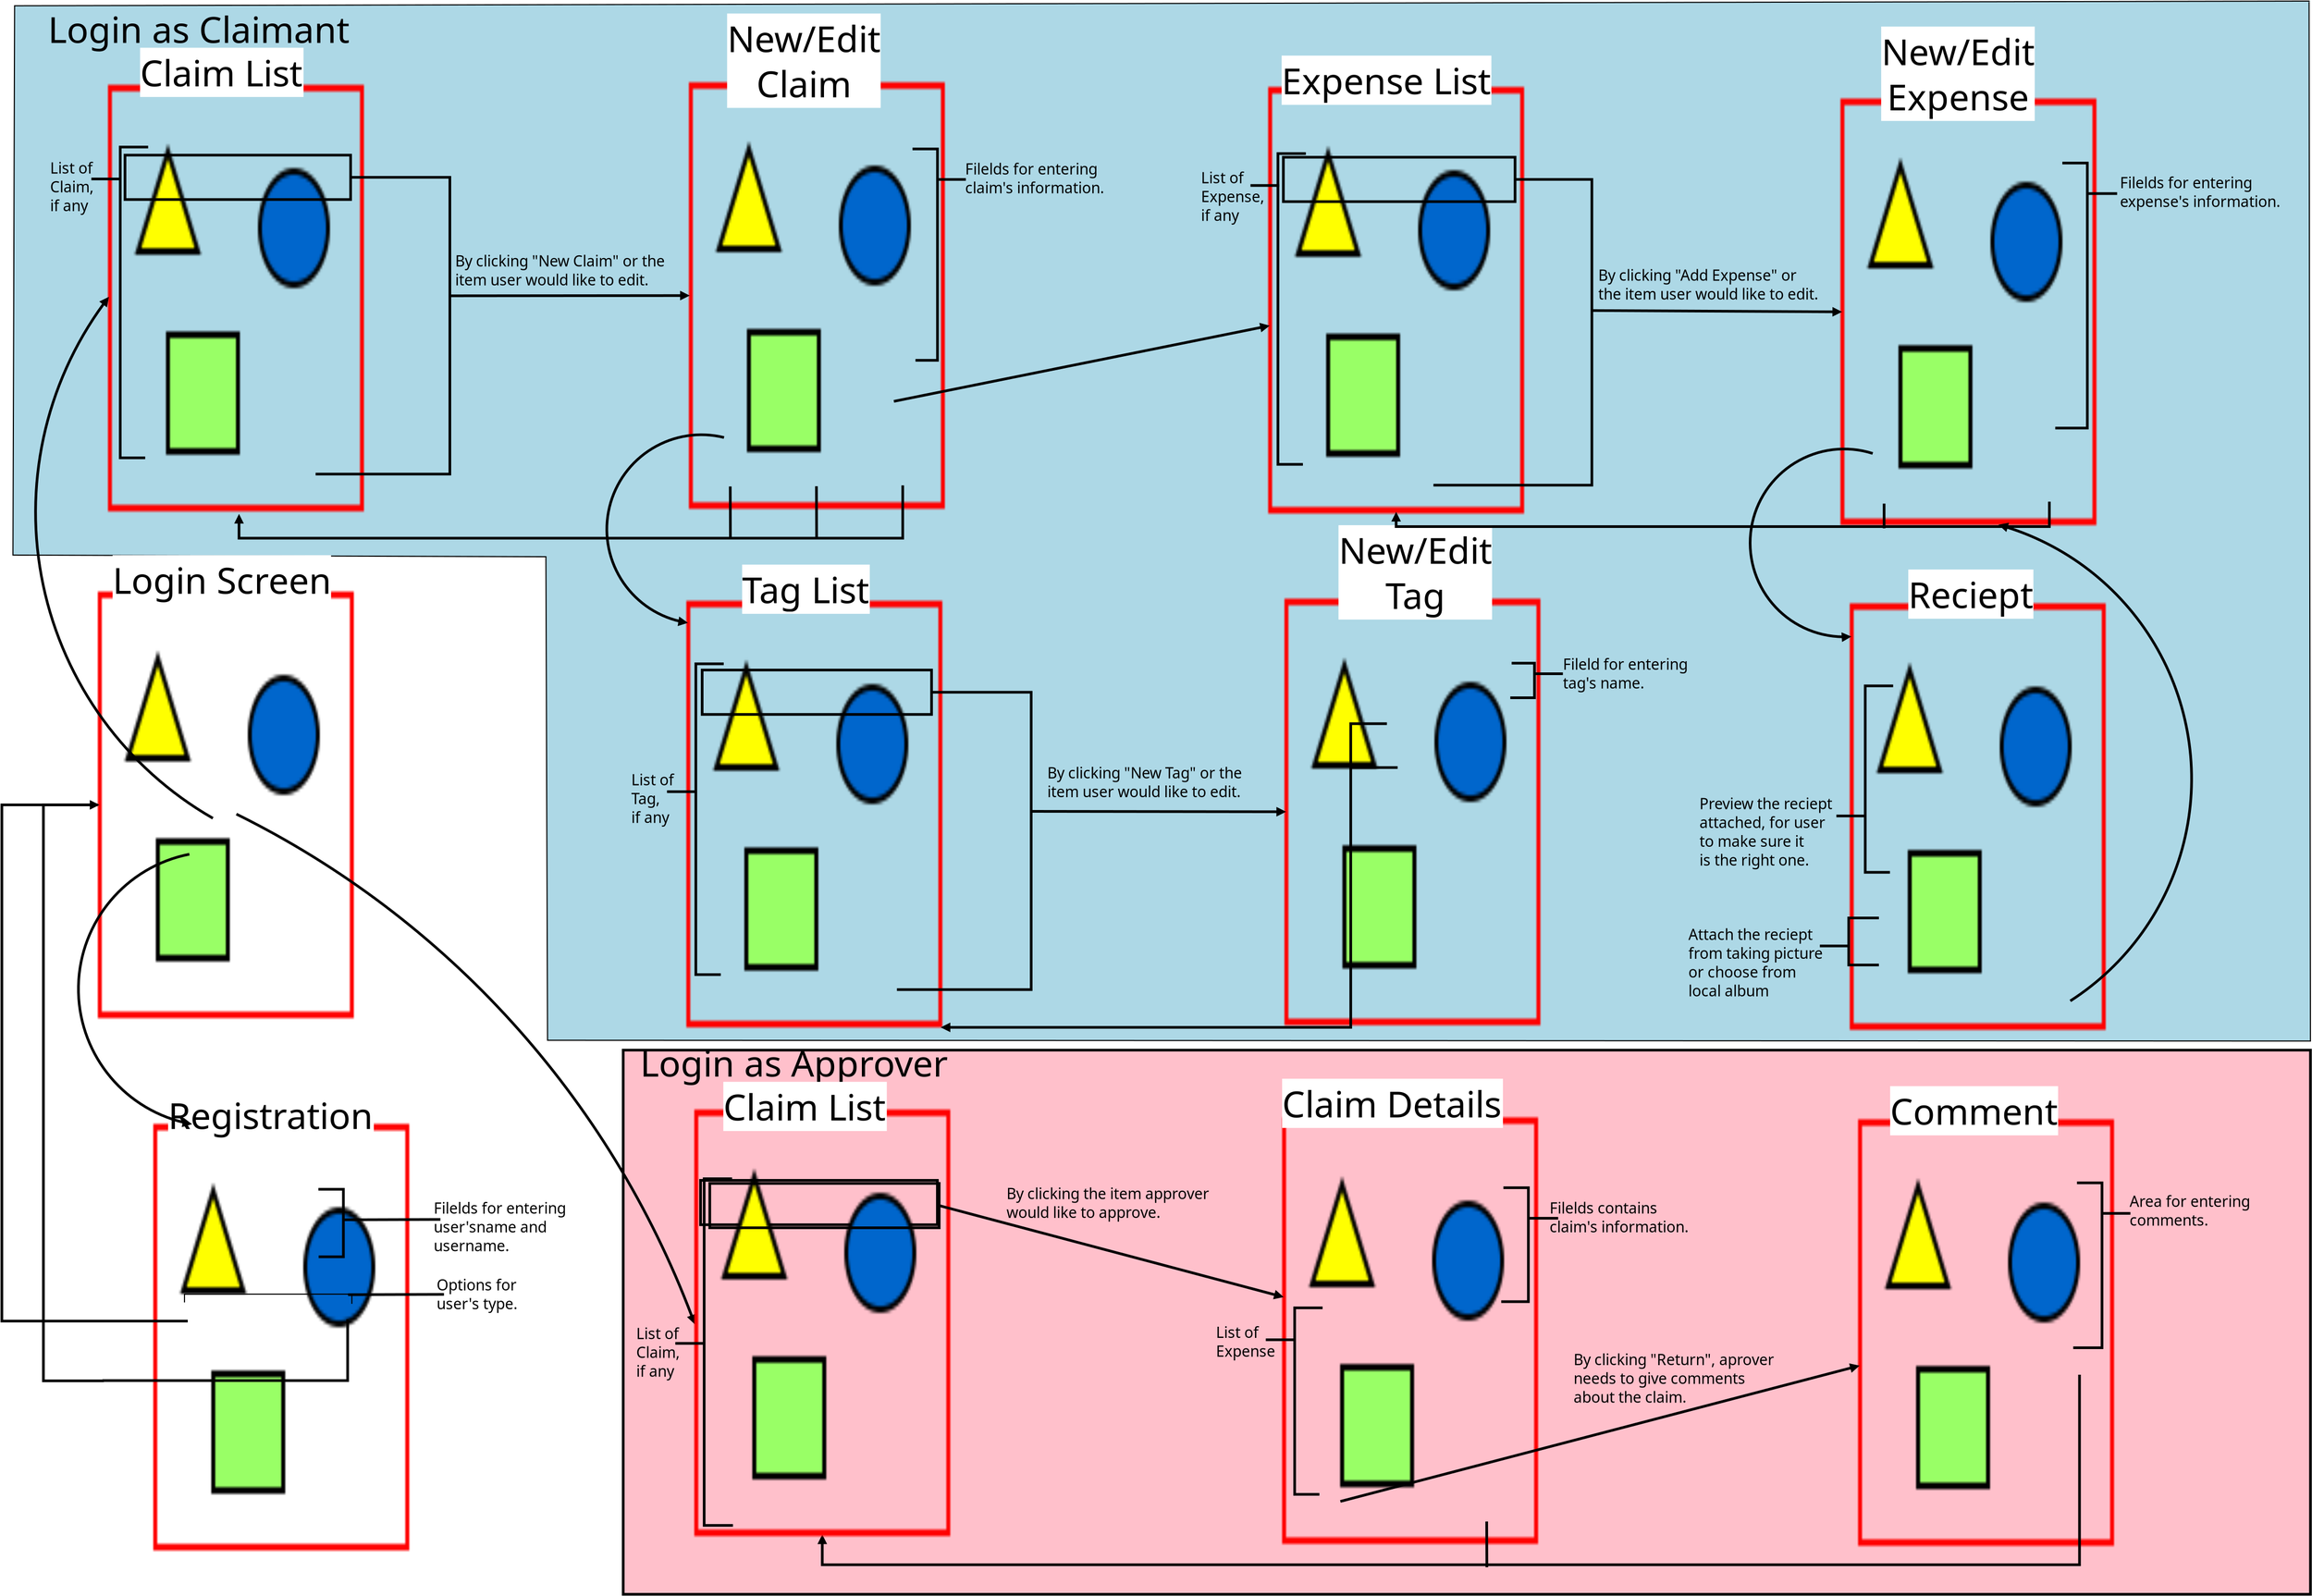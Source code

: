 <?xml version="1.0" encoding="UTF-8"?>
<dia:diagram xmlns:dia="http://www.lysator.liu.se/~alla/dia/">
  <dia:layer name="Background" visible="true" active="true">
    <dia:object type="Standard - Polygon" version="0" id="O0">
      <dia:attribute name="obj_pos">
        <dia:point val="74.845,-39.017"/>
      </dia:attribute>
      <dia:attribute name="obj_bb">
        <dia:rectangle val="74.641,-39.507;290.132,58.108"/>
      </dia:attribute>
      <dia:attribute name="poly_points">
        <dia:point val="74.845,-39.017"/>
        <dia:point val="289.952,-39.457"/>
        <dia:point val="290.082,58.058"/>
        <dia:point val="124.81,57.983"/>
        <dia:point val="124.656,12.644"/>
        <dia:point val="74.691,12.49"/>
      </dia:attribute>
      <dia:attribute name="line_width">
        <dia:real val="0.1"/>
      </dia:attribute>
      <dia:attribute name="inner_color">
        <dia:color val="#add8e6"/>
      </dia:attribute>
      <dia:attribute name="show_background">
        <dia:boolean val="true"/>
      </dia:attribute>
    </dia:object>
    <dia:object type="Standard - Box" version="0" id="O1">
      <dia:attribute name="obj_pos">
        <dia:point val="131.904,58.908"/>
      </dia:attribute>
      <dia:attribute name="obj_bb">
        <dia:rectangle val="131.779,58.783;290.207,110.06"/>
      </dia:attribute>
      <dia:attribute name="elem_corner">
        <dia:point val="131.904,58.908"/>
      </dia:attribute>
      <dia:attribute name="elem_width">
        <dia:real val="158.178"/>
      </dia:attribute>
      <dia:attribute name="elem_height">
        <dia:real val="51.026"/>
      </dia:attribute>
      <dia:attribute name="border_width">
        <dia:real val="0.25"/>
      </dia:attribute>
      <dia:attribute name="inner_color">
        <dia:color val="#ffc0cb"/>
      </dia:attribute>
      <dia:attribute name="show_background">
        <dia:boolean val="true"/>
      </dia:attribute>
    </dia:object>
    <dia:object type="Standard - Text" version="1" id="O2">
      <dia:attribute name="obj_pos">
        <dia:point val="94.646,35.912"/>
      </dia:attribute>
      <dia:attribute name="obj_bb">
        <dia:rectangle val="94.646,35.317;94.646,36.065"/>
      </dia:attribute>
      <dia:attribute name="text">
        <dia:composite type="text">
          <dia:attribute name="string">
            <dia:string>##</dia:string>
          </dia:attribute>
          <dia:attribute name="font">
            <dia:font family="sans" style="0" name="Helvetica"/>
          </dia:attribute>
          <dia:attribute name="height">
            <dia:real val="0.8"/>
          </dia:attribute>
          <dia:attribute name="pos">
            <dia:point val="94.646,35.912"/>
          </dia:attribute>
          <dia:attribute name="color">
            <dia:color val="#000000"/>
          </dia:attribute>
          <dia:attribute name="alignment">
            <dia:enum val="0"/>
          </dia:attribute>
        </dia:composite>
      </dia:attribute>
      <dia:attribute name="valign">
        <dia:enum val="3"/>
      </dia:attribute>
      <dia:connections>
        <dia:connection handle="0" to="O19" connection="8"/>
      </dia:connections>
    </dia:object>
    <dia:object type="Standard - Image" version="0" id="O3">
      <dia:attribute name="obj_pos">
        <dia:point val="193.674,65.212"/>
      </dia:attribute>
      <dia:attribute name="obj_bb">
        <dia:rectangle val="193.624,65.162;217.724,105.262"/>
      </dia:attribute>
      <dia:attribute name="elem_corner">
        <dia:point val="193.674,65.212"/>
      </dia:attribute>
      <dia:attribute name="elem_width">
        <dia:real val="24"/>
      </dia:attribute>
      <dia:attribute name="elem_height">
        <dia:real val="40"/>
      </dia:attribute>
      <dia:attribute name="draw_border">
        <dia:boolean val="false"/>
      </dia:attribute>
      <dia:attribute name="keep_aspect">
        <dia:boolean val="true"/>
      </dia:attribute>
      <dia:attribute name="file">
        <dia:string>#XML layout/approver_claim_view.png#</dia:string>
      </dia:attribute>
    </dia:object>
    <dia:object type="Standard - Text" version="1" id="O4">
      <dia:attribute name="obj_pos">
        <dia:point val="193.674,65.212"/>
      </dia:attribute>
      <dia:attribute name="obj_bb">
        <dia:rectangle val="193.674,62.067;216.109,66.012"/>
      </dia:attribute>
      <dia:attribute name="text">
        <dia:composite type="text">
          <dia:attribute name="string">
            <dia:string>#Claim Details#</dia:string>
          </dia:attribute>
          <dia:attribute name="font">
            <dia:font family="sans" style="0" name="Helvetica"/>
          </dia:attribute>
          <dia:attribute name="height">
            <dia:real val="4.233"/>
          </dia:attribute>
          <dia:attribute name="pos">
            <dia:point val="193.674,65.212"/>
          </dia:attribute>
          <dia:attribute name="color">
            <dia:color val="#000000"/>
          </dia:attribute>
          <dia:attribute name="alignment">
            <dia:enum val="0"/>
          </dia:attribute>
        </dia:composite>
      </dia:attribute>
      <dia:attribute name="valign">
        <dia:enum val="3"/>
      </dia:attribute>
      <dia:attribute name="fill_color">
        <dia:color val="#ffffff"/>
      </dia:attribute>
      <dia:attribute name="show_background">
        <dia:boolean val="true"/>
      </dia:attribute>
      <dia:connections>
        <dia:connection handle="0" to="O3" connection="0"/>
      </dia:connections>
    </dia:object>
    <dia:group>
      <dia:object type="Standard - Image" version="0" id="O5">
        <dia:attribute name="obj_pos">
          <dia:point val="83.596,-31.606"/>
        </dia:attribute>
        <dia:attribute name="obj_bb">
          <dia:rectangle val="83.546,-31.656;107.646,8.444"/>
        </dia:attribute>
        <dia:attribute name="elem_corner">
          <dia:point val="83.596,-31.606"/>
        </dia:attribute>
        <dia:attribute name="elem_width">
          <dia:real val="24"/>
        </dia:attribute>
        <dia:attribute name="elem_height">
          <dia:real val="40"/>
        </dia:attribute>
        <dia:attribute name="draw_border">
          <dia:boolean val="false"/>
        </dia:attribute>
        <dia:attribute name="keep_aspect">
          <dia:boolean val="true"/>
        </dia:attribute>
        <dia:attribute name="file">
          <dia:string>#XML layout/claimant_claim_list.png#</dia:string>
        </dia:attribute>
      </dia:object>
      <dia:object type="Standard - Text" version="1" id="O6">
        <dia:attribute name="obj_pos">
          <dia:point val="86.609,-31.457"/>
        </dia:attribute>
        <dia:attribute name="obj_bb">
          <dia:rectangle val="86.609,-34.602;103.227,-30.657"/>
        </dia:attribute>
        <dia:attribute name="text">
          <dia:composite type="text">
            <dia:attribute name="string">
              <dia:string>#Claim List#</dia:string>
            </dia:attribute>
            <dia:attribute name="font">
              <dia:font family="sans" style="0" name="Helvetica"/>
            </dia:attribute>
            <dia:attribute name="height">
              <dia:real val="4.233"/>
            </dia:attribute>
            <dia:attribute name="pos">
              <dia:point val="86.609,-31.457"/>
            </dia:attribute>
            <dia:attribute name="color">
              <dia:color val="#000000"/>
            </dia:attribute>
            <dia:attribute name="alignment">
              <dia:enum val="0"/>
            </dia:attribute>
          </dia:composite>
        </dia:attribute>
        <dia:attribute name="valign">
          <dia:enum val="3"/>
        </dia:attribute>
        <dia:attribute name="fill_color">
          <dia:color val="#ffffff"/>
        </dia:attribute>
        <dia:attribute name="show_background">
          <dia:boolean val="true"/>
        </dia:attribute>
      </dia:object>
    </dia:group>
    <dia:group>
      <dia:object type="Standard - Image" version="0" id="O7">
        <dia:attribute name="obj_pos">
          <dia:point val="138.058,-31.843"/>
        </dia:attribute>
        <dia:attribute name="obj_bb">
          <dia:rectangle val="138.008,-31.893;162.108,8.207"/>
        </dia:attribute>
        <dia:attribute name="elem_corner">
          <dia:point val="138.058,-31.843"/>
        </dia:attribute>
        <dia:attribute name="elem_width">
          <dia:real val="24"/>
        </dia:attribute>
        <dia:attribute name="elem_height">
          <dia:real val="40"/>
        </dia:attribute>
        <dia:attribute name="draw_border">
          <dia:boolean val="false"/>
        </dia:attribute>
        <dia:attribute name="keep_aspect">
          <dia:boolean val="true"/>
        </dia:attribute>
        <dia:attribute name="file">
          <dia:string>#XML layout/add_claim.png#</dia:string>
        </dia:attribute>
      </dia:object>
      <dia:object type="Standard - Text" version="1" id="O8">
        <dia:attribute name="obj_pos">
          <dia:point val="148.842,-34.667"/>
        </dia:attribute>
        <dia:attribute name="obj_bb">
          <dia:rectangle val="141.301,-37.812;156.384,-29.634"/>
        </dia:attribute>
        <dia:attribute name="text">
          <dia:composite type="text">
            <dia:attribute name="string">
              <dia:string>#New/Edit
Claim#</dia:string>
            </dia:attribute>
            <dia:attribute name="font">
              <dia:font family="sans" style="0" name="Helvetica"/>
            </dia:attribute>
            <dia:attribute name="height">
              <dia:real val="4.233"/>
            </dia:attribute>
            <dia:attribute name="pos">
              <dia:point val="148.842,-34.667"/>
            </dia:attribute>
            <dia:attribute name="color">
              <dia:color val="#000000"/>
            </dia:attribute>
            <dia:attribute name="alignment">
              <dia:enum val="1"/>
            </dia:attribute>
          </dia:composite>
        </dia:attribute>
        <dia:attribute name="valign">
          <dia:enum val="3"/>
        </dia:attribute>
        <dia:attribute name="fill_color">
          <dia:color val="#ffffff"/>
        </dia:attribute>
        <dia:attribute name="show_background">
          <dia:boolean val="true"/>
        </dia:attribute>
      </dia:object>
    </dia:group>
    <dia:group>
      <dia:object type="Standard - Image" version="0" id="O9">
        <dia:attribute name="obj_pos">
          <dia:point val="192.365,-31.407"/>
        </dia:attribute>
        <dia:attribute name="obj_bb">
          <dia:rectangle val="192.315,-31.456;216.415,8.643"/>
        </dia:attribute>
        <dia:attribute name="elem_corner">
          <dia:point val="192.365,-31.407"/>
        </dia:attribute>
        <dia:attribute name="elem_width">
          <dia:real val="24"/>
        </dia:attribute>
        <dia:attribute name="elem_height">
          <dia:real val="40"/>
        </dia:attribute>
        <dia:attribute name="draw_border">
          <dia:boolean val="false"/>
        </dia:attribute>
        <dia:attribute name="keep_aspect">
          <dia:boolean val="true"/>
        </dia:attribute>
        <dia:attribute name="file">
          <dia:string>#XML layout/claimant_expense_list.png#</dia:string>
        </dia:attribute>
      </dia:object>
      <dia:object type="Standard - Text" version="1" id="O10">
        <dia:attribute name="obj_pos">
          <dia:point val="193.63,-30.72"/>
        </dia:attribute>
        <dia:attribute name="obj_bb">
          <dia:rectangle val="193.63,-33.865;215,-29.92"/>
        </dia:attribute>
        <dia:attribute name="text">
          <dia:composite type="text">
            <dia:attribute name="string">
              <dia:string>#Expense List#</dia:string>
            </dia:attribute>
            <dia:attribute name="font">
              <dia:font family="sans" style="0" name="Helvetica"/>
            </dia:attribute>
            <dia:attribute name="height">
              <dia:real val="4.233"/>
            </dia:attribute>
            <dia:attribute name="pos">
              <dia:point val="193.63,-30.72"/>
            </dia:attribute>
            <dia:attribute name="color">
              <dia:color val="#000000"/>
            </dia:attribute>
            <dia:attribute name="alignment">
              <dia:enum val="0"/>
            </dia:attribute>
          </dia:composite>
        </dia:attribute>
        <dia:attribute name="valign">
          <dia:enum val="3"/>
        </dia:attribute>
        <dia:attribute name="fill_color">
          <dia:color val="#ffffff"/>
        </dia:attribute>
        <dia:attribute name="show_background">
          <dia:boolean val="true"/>
        </dia:attribute>
      </dia:object>
    </dia:group>
    <dia:group>
      <dia:object type="Standard - Image" version="0" id="O11">
        <dia:attribute name="obj_pos">
          <dia:point val="246.018,-30.316"/>
        </dia:attribute>
        <dia:attribute name="obj_bb">
          <dia:rectangle val="245.968,-30.366;270.068,9.734"/>
        </dia:attribute>
        <dia:attribute name="elem_corner">
          <dia:point val="246.018,-30.316"/>
        </dia:attribute>
        <dia:attribute name="elem_width">
          <dia:real val="24"/>
        </dia:attribute>
        <dia:attribute name="elem_height">
          <dia:real val="40"/>
        </dia:attribute>
        <dia:attribute name="draw_border">
          <dia:boolean val="false"/>
        </dia:attribute>
        <dia:attribute name="keep_aspect">
          <dia:boolean val="true"/>
        </dia:attribute>
        <dia:attribute name="file">
          <dia:string>#XML layout/add_expense_item.png#</dia:string>
        </dia:attribute>
      </dia:object>
      <dia:object type="Standard - Text" version="1" id="O12">
        <dia:attribute name="obj_pos">
          <dia:point val="257.036,-33.443"/>
        </dia:attribute>
        <dia:attribute name="obj_bb">
          <dia:rectangle val="249.495,-36.588;264.577,-28.41"/>
        </dia:attribute>
        <dia:attribute name="text">
          <dia:composite type="text">
            <dia:attribute name="string">
              <dia:string>#New/Edit
Expense#</dia:string>
            </dia:attribute>
            <dia:attribute name="font">
              <dia:font family="sans" style="0" name="Helvetica"/>
            </dia:attribute>
            <dia:attribute name="height">
              <dia:real val="4.233"/>
            </dia:attribute>
            <dia:attribute name="pos">
              <dia:point val="257.036,-33.443"/>
            </dia:attribute>
            <dia:attribute name="color">
              <dia:color val="#000000"/>
            </dia:attribute>
            <dia:attribute name="alignment">
              <dia:enum val="1"/>
            </dia:attribute>
          </dia:composite>
        </dia:attribute>
        <dia:attribute name="valign">
          <dia:enum val="3"/>
        </dia:attribute>
        <dia:attribute name="fill_color">
          <dia:color val="#ffffff"/>
        </dia:attribute>
        <dia:attribute name="show_background">
          <dia:boolean val="true"/>
        </dia:attribute>
      </dia:object>
    </dia:group>
    <dia:group>
      <dia:object type="Standard - Image" version="0" id="O13">
        <dia:attribute name="obj_pos">
          <dia:point val="246.89,17.012"/>
        </dia:attribute>
        <dia:attribute name="obj_bb">
          <dia:rectangle val="246.84,16.962;270.94,57.062"/>
        </dia:attribute>
        <dia:attribute name="elem_corner">
          <dia:point val="246.89,17.012"/>
        </dia:attribute>
        <dia:attribute name="elem_width">
          <dia:real val="24"/>
        </dia:attribute>
        <dia:attribute name="elem_height">
          <dia:real val="40"/>
        </dia:attribute>
        <dia:attribute name="draw_border">
          <dia:boolean val="false"/>
        </dia:attribute>
        <dia:attribute name="keep_aspect">
          <dia:boolean val="true"/>
        </dia:attribute>
        <dia:attribute name="file">
          <dia:string>#XML layout/reciept_img_upload.png#</dia:string>
        </dia:attribute>
      </dia:object>
      <dia:object type="Standard - Text" version="1" id="O14">
        <dia:attribute name="obj_pos">
          <dia:point val="252.379,17.465"/>
        </dia:attribute>
        <dia:attribute name="obj_bb">
          <dia:rectangle val="252.379,14.32;265.024,18.265"/>
        </dia:attribute>
        <dia:attribute name="text">
          <dia:composite type="text">
            <dia:attribute name="string">
              <dia:string>#Reciept#</dia:string>
            </dia:attribute>
            <dia:attribute name="font">
              <dia:font family="sans" style="0" name="Helvetica"/>
            </dia:attribute>
            <dia:attribute name="height">
              <dia:real val="4.233"/>
            </dia:attribute>
            <dia:attribute name="pos">
              <dia:point val="252.379,17.465"/>
            </dia:attribute>
            <dia:attribute name="color">
              <dia:color val="#000000"/>
            </dia:attribute>
            <dia:attribute name="alignment">
              <dia:enum val="0"/>
            </dia:attribute>
          </dia:composite>
        </dia:attribute>
        <dia:attribute name="valign">
          <dia:enum val="3"/>
        </dia:attribute>
        <dia:attribute name="fill_color">
          <dia:color val="#ffffff"/>
        </dia:attribute>
        <dia:attribute name="show_background">
          <dia:boolean val="true"/>
        </dia:attribute>
      </dia:object>
    </dia:group>
    <dia:group>
      <dia:object type="Standard - Image" version="0" id="O15">
        <dia:attribute name="obj_pos">
          <dia:point val="193.892,16.576"/>
        </dia:attribute>
        <dia:attribute name="obj_bb">
          <dia:rectangle val="193.842,16.526;217.942,56.626"/>
        </dia:attribute>
        <dia:attribute name="elem_corner">
          <dia:point val="193.892,16.576"/>
        </dia:attribute>
        <dia:attribute name="elem_width">
          <dia:real val="24"/>
        </dia:attribute>
        <dia:attribute name="elem_height">
          <dia:real val="40"/>
        </dia:attribute>
        <dia:attribute name="draw_border">
          <dia:boolean val="false"/>
        </dia:attribute>
        <dia:attribute name="keep_aspect">
          <dia:boolean val="true"/>
        </dia:attribute>
        <dia:attribute name="file">
          <dia:string>#XML layout/add_tag.png#</dia:string>
        </dia:attribute>
      </dia:object>
      <dia:object type="Standard - Text" version="1" id="O16">
        <dia:attribute name="obj_pos">
          <dia:point val="206.16,13.311"/>
        </dia:attribute>
        <dia:attribute name="obj_bb">
          <dia:rectangle val="198.619,10.166;213.701,18.345"/>
        </dia:attribute>
        <dia:attribute name="text">
          <dia:composite type="text">
            <dia:attribute name="string">
              <dia:string>#New/Edit
Tag#</dia:string>
            </dia:attribute>
            <dia:attribute name="font">
              <dia:font family="sans" style="0" name="Helvetica"/>
            </dia:attribute>
            <dia:attribute name="height">
              <dia:real val="4.233"/>
            </dia:attribute>
            <dia:attribute name="pos">
              <dia:point val="206.16,13.311"/>
            </dia:attribute>
            <dia:attribute name="color">
              <dia:color val="#000000"/>
            </dia:attribute>
            <dia:attribute name="alignment">
              <dia:enum val="1"/>
            </dia:attribute>
          </dia:composite>
        </dia:attribute>
        <dia:attribute name="valign">
          <dia:enum val="3"/>
        </dia:attribute>
        <dia:attribute name="fill_color">
          <dia:color val="#ffffff"/>
        </dia:attribute>
        <dia:attribute name="show_background">
          <dia:boolean val="true"/>
        </dia:attribute>
      </dia:object>
    </dia:group>
    <dia:group>
      <dia:object type="Standard - Image" version="0" id="O17">
        <dia:attribute name="obj_pos">
          <dia:point val="137.82,16.775"/>
        </dia:attribute>
        <dia:attribute name="obj_bb">
          <dia:rectangle val="137.77,16.725;161.87,56.825"/>
        </dia:attribute>
        <dia:attribute name="elem_corner">
          <dia:point val="137.82,16.775"/>
        </dia:attribute>
        <dia:attribute name="elem_width">
          <dia:real val="24"/>
        </dia:attribute>
        <dia:attribute name="elem_height">
          <dia:real val="40"/>
        </dia:attribute>
        <dia:attribute name="draw_border">
          <dia:boolean val="false"/>
        </dia:attribute>
        <dia:attribute name="keep_aspect">
          <dia:boolean val="true"/>
        </dia:attribute>
        <dia:attribute name="file">
          <dia:string>#XML layout/tag_list.png#</dia:string>
        </dia:attribute>
      </dia:object>
      <dia:object type="Standard - Text" version="1" id="O18">
        <dia:attribute name="obj_pos">
          <dia:point val="143.051,17.006"/>
        </dia:attribute>
        <dia:attribute name="obj_bb">
          <dia:rectangle val="143.051,13.861;155.781,17.806"/>
        </dia:attribute>
        <dia:attribute name="text">
          <dia:composite type="text">
            <dia:attribute name="string">
              <dia:string>#Tag List#</dia:string>
            </dia:attribute>
            <dia:attribute name="font">
              <dia:font family="sans" style="0" name="Helvetica"/>
            </dia:attribute>
            <dia:attribute name="height">
              <dia:real val="4.233"/>
            </dia:attribute>
            <dia:attribute name="pos">
              <dia:point val="143.051,17.006"/>
            </dia:attribute>
            <dia:attribute name="color">
              <dia:color val="#000000"/>
            </dia:attribute>
            <dia:attribute name="alignment">
              <dia:enum val="0"/>
            </dia:attribute>
          </dia:composite>
        </dia:attribute>
        <dia:attribute name="valign">
          <dia:enum val="3"/>
        </dia:attribute>
        <dia:attribute name="fill_color">
          <dia:color val="#ffffff"/>
        </dia:attribute>
        <dia:attribute name="show_background">
          <dia:boolean val="true"/>
        </dia:attribute>
      </dia:object>
    </dia:group>
    <dia:group>
      <dia:object type="Standard - Image" version="0" id="O19">
        <dia:attribute name="obj_pos">
          <dia:point val="82.646,15.912"/>
        </dia:attribute>
        <dia:attribute name="obj_bb">
          <dia:rectangle val="82.596,15.862;106.696,55.962"/>
        </dia:attribute>
        <dia:attribute name="elem_corner">
          <dia:point val="82.646,15.912"/>
        </dia:attribute>
        <dia:attribute name="elem_width">
          <dia:real val="24.0"/>
        </dia:attribute>
        <dia:attribute name="elem_height">
          <dia:real val="40"/>
        </dia:attribute>
        <dia:attribute name="draw_border">
          <dia:boolean val="false"/>
        </dia:attribute>
        <dia:attribute name="keep_aspect">
          <dia:boolean val="true"/>
        </dia:attribute>
        <dia:attribute name="file">
          <dia:string>#XML layout/welcome.png#</dia:string>
        </dia:attribute>
      </dia:object>
      <dia:object type="Standard - Text" version="1" id="O20">
        <dia:attribute name="obj_pos">
          <dia:point val="84.035,16.121"/>
        </dia:attribute>
        <dia:attribute name="obj_bb">
          <dia:rectangle val="84.035,12.976;105.892,16.921"/>
        </dia:attribute>
        <dia:attribute name="text">
          <dia:composite type="text">
            <dia:attribute name="string">
              <dia:string>#Login Screen#</dia:string>
            </dia:attribute>
            <dia:attribute name="font">
              <dia:font family="sans" style="0" name="Helvetica"/>
            </dia:attribute>
            <dia:attribute name="height">
              <dia:real val="4.233"/>
            </dia:attribute>
            <dia:attribute name="pos">
              <dia:point val="84.035,16.121"/>
            </dia:attribute>
            <dia:attribute name="color">
              <dia:color val="#000000"/>
            </dia:attribute>
            <dia:attribute name="alignment">
              <dia:enum val="0"/>
            </dia:attribute>
          </dia:composite>
        </dia:attribute>
        <dia:attribute name="valign">
          <dia:enum val="3"/>
        </dia:attribute>
        <dia:attribute name="fill_color">
          <dia:color val="#ffffff"/>
        </dia:attribute>
        <dia:attribute name="show_background">
          <dia:boolean val="true"/>
        </dia:attribute>
      </dia:object>
    </dia:group>
    <dia:group>
      <dia:object type="Standard - Image" version="0" id="O21">
        <dia:attribute name="obj_pos">
          <dia:point val="87.845,65.824"/>
        </dia:attribute>
        <dia:attribute name="obj_bb">
          <dia:rectangle val="87.795,65.774;111.895,105.874"/>
        </dia:attribute>
        <dia:attribute name="elem_corner">
          <dia:point val="87.845,65.824"/>
        </dia:attribute>
        <dia:attribute name="elem_width">
          <dia:real val="24"/>
        </dia:attribute>
        <dia:attribute name="elem_height">
          <dia:real val="40"/>
        </dia:attribute>
        <dia:attribute name="draw_border">
          <dia:boolean val="false"/>
        </dia:attribute>
        <dia:attribute name="keep_aspect">
          <dia:boolean val="true"/>
        </dia:attribute>
        <dia:attribute name="file">
          <dia:string>#XML layout/registration.png#</dia:string>
        </dia:attribute>
      </dia:object>
      <dia:object type="Standard - Text" version="1" id="O22">
        <dia:attribute name="obj_pos">
          <dia:point val="89.239,66.308"/>
        </dia:attribute>
        <dia:attribute name="obj_bb">
          <dia:rectangle val="89.239,63.163;109.658,67.108"/>
        </dia:attribute>
        <dia:attribute name="text">
          <dia:composite type="text">
            <dia:attribute name="string">
              <dia:string>#Registration#</dia:string>
            </dia:attribute>
            <dia:attribute name="font">
              <dia:font family="sans" style="0" name="Helvetica"/>
            </dia:attribute>
            <dia:attribute name="height">
              <dia:real val="4.233"/>
            </dia:attribute>
            <dia:attribute name="pos">
              <dia:point val="89.239,66.308"/>
            </dia:attribute>
            <dia:attribute name="color">
              <dia:color val="#000000"/>
            </dia:attribute>
            <dia:attribute name="alignment">
              <dia:enum val="0"/>
            </dia:attribute>
          </dia:composite>
        </dia:attribute>
        <dia:attribute name="valign">
          <dia:enum val="3"/>
        </dia:attribute>
        <dia:attribute name="fill_color">
          <dia:color val="#ffffff"/>
        </dia:attribute>
        <dia:attribute name="show_background">
          <dia:boolean val="true"/>
        </dia:attribute>
      </dia:object>
    </dia:group>
    <dia:group>
      <dia:object type="Standard - Image" version="0" id="O23">
        <dia:attribute name="obj_pos">
          <dia:point val="247.67,65.393"/>
        </dia:attribute>
        <dia:attribute name="obj_bb">
          <dia:rectangle val="247.62,65.343;271.72,105.443"/>
        </dia:attribute>
        <dia:attribute name="elem_corner">
          <dia:point val="247.67,65.393"/>
        </dia:attribute>
        <dia:attribute name="elem_width">
          <dia:real val="24"/>
        </dia:attribute>
        <dia:attribute name="elem_height">
          <dia:real val="40"/>
        </dia:attribute>
        <dia:attribute name="draw_border">
          <dia:boolean val="false"/>
        </dia:attribute>
        <dia:attribute name="keep_aspect">
          <dia:boolean val="true"/>
        </dia:attribute>
        <dia:attribute name="file">
          <dia:string>#XML layout/approver_comment.png#</dia:string>
        </dia:attribute>
      </dia:object>
      <dia:object type="Standard - Text" version="1" id="O24">
        <dia:attribute name="obj_pos">
          <dia:point val="250.676,65.908"/>
        </dia:attribute>
        <dia:attribute name="obj_bb">
          <dia:rectangle val="250.676,62.763;267.271,66.708"/>
        </dia:attribute>
        <dia:attribute name="text">
          <dia:composite type="text">
            <dia:attribute name="string">
              <dia:string>#Comment#</dia:string>
            </dia:attribute>
            <dia:attribute name="font">
              <dia:font family="sans" style="0" name="Helvetica"/>
            </dia:attribute>
            <dia:attribute name="height">
              <dia:real val="4.233"/>
            </dia:attribute>
            <dia:attribute name="pos">
              <dia:point val="250.676,65.908"/>
            </dia:attribute>
            <dia:attribute name="color">
              <dia:color val="#000000"/>
            </dia:attribute>
            <dia:attribute name="alignment">
              <dia:enum val="0"/>
            </dia:attribute>
          </dia:composite>
        </dia:attribute>
        <dia:attribute name="valign">
          <dia:enum val="3"/>
        </dia:attribute>
        <dia:attribute name="fill_color">
          <dia:color val="#ffffff"/>
        </dia:attribute>
        <dia:attribute name="show_background">
          <dia:boolean val="true"/>
        </dia:attribute>
      </dia:object>
    </dia:group>
    <dia:object type="Standard - Arc" version="0" id="O25">
      <dia:attribute name="obj_pos">
        <dia:point val="83.596,-11.606"/>
      </dia:attribute>
      <dia:attribute name="obj_bb">
        <dia:rectangle val="76.686,-11.753;93.582,37.314"/>
      </dia:attribute>
      <dia:attribute name="conn_endpoints">
        <dia:point val="83.596,-11.606"/>
        <dia:point val="93.435,37.167"/>
      </dia:attribute>
      <dia:attribute name="curve_distance">
        <dia:real val="11.274"/>
      </dia:attribute>
      <dia:attribute name="line_width">
        <dia:real val="0.25"/>
      </dia:attribute>
      <dia:attribute name="start_arrow">
        <dia:enum val="3"/>
      </dia:attribute>
      <dia:attribute name="start_arrow_length">
        <dia:real val="0.5"/>
      </dia:attribute>
      <dia:attribute name="start_arrow_width">
        <dia:real val="0.5"/>
      </dia:attribute>
      <dia:connections>
        <dia:connection handle="0" to="O5" connection="3"/>
      </dia:connections>
    </dia:object>
    <dia:object type="Standard - Arc" version="0" id="O26">
      <dia:attribute name="obj_pos">
        <dia:point val="99.845,85.824"/>
      </dia:attribute>
      <dia:attribute name="obj_bb">
        <dia:rectangle val="82.353,40.393;99.991,85.994"/>
      </dia:attribute>
      <dia:attribute name="conn_endpoints">
        <dia:point val="99.845,85.824"/>
        <dia:point val="91.231,40.539"/>
      </dia:attribute>
      <dia:attribute name="curve_distance">
        <dia:real val="-12.807"/>
      </dia:attribute>
      <dia:attribute name="line_width">
        <dia:real val="0.25"/>
      </dia:attribute>
      <dia:attribute name="start_arrow">
        <dia:enum val="3"/>
      </dia:attribute>
      <dia:attribute name="start_arrow_length">
        <dia:real val="0.5"/>
      </dia:attribute>
      <dia:attribute name="start_arrow_width">
        <dia:real val="0.5"/>
      </dia:attribute>
      <dia:connections>
        <dia:connection handle="0" to="O21" connection="8"/>
      </dia:connections>
    </dia:object>
    <dia:object type="Standard - Arc" version="0" id="O27">
      <dia:attribute name="obj_pos">
        <dia:point val="138.566,84.478"/>
      </dia:attribute>
      <dia:attribute name="obj_bb">
        <dia:rectangle val="95.463,36.601;138.745,84.654"/>
      </dia:attribute>
      <dia:attribute name="conn_endpoints">
        <dia:point val="138.566,84.478"/>
        <dia:point val="95.64,36.778"/>
      </dia:attribute>
      <dia:attribute name="curve_distance">
        <dia:real val="6.15"/>
      </dia:attribute>
      <dia:attribute name="line_width">
        <dia:real val="0.25"/>
      </dia:attribute>
      <dia:attribute name="start_arrow">
        <dia:enum val="3"/>
      </dia:attribute>
      <dia:attribute name="start_arrow_length">
        <dia:real val="0.5"/>
      </dia:attribute>
      <dia:attribute name="start_arrow_width">
        <dia:real val="0.5"/>
      </dia:attribute>
      <dia:connections>
        <dia:connection handle="0" to="O56" connection="3"/>
      </dia:connections>
    </dia:object>
    <dia:object type="Standard - ZigZagLine" version="1" id="O28">
      <dia:attribute name="obj_pos">
        <dia:point val="82.546,35.912"/>
      </dia:attribute>
      <dia:attribute name="obj_bb">
        <dia:rectangle val="73.527,35.46;91.204,84.44"/>
      </dia:attribute>
      <dia:attribute name="orth_points">
        <dia:point val="82.546,35.912"/>
        <dia:point val="73.652,35.912"/>
        <dia:point val="73.652,84.315"/>
        <dia:point val="91.079,84.315"/>
      </dia:attribute>
      <dia:attribute name="orth_orient">
        <dia:enum val="0"/>
        <dia:enum val="1"/>
        <dia:enum val="0"/>
      </dia:attribute>
      <dia:attribute name="autorouting">
        <dia:boolean val="false"/>
      </dia:attribute>
      <dia:attribute name="line_width">
        <dia:real val="0.25"/>
      </dia:attribute>
      <dia:attribute name="start_arrow">
        <dia:enum val="3"/>
      </dia:attribute>
      <dia:attribute name="start_arrow_length">
        <dia:real val="0.5"/>
      </dia:attribute>
      <dia:attribute name="start_arrow_width">
        <dia:real val="0.5"/>
      </dia:attribute>
      <dia:connections>
        <dia:connection handle="0" to="O19" connection="8"/>
      </dia:connections>
    </dia:object>
    <dia:object type="Standard - ZigZagLine" version="1" id="O29">
      <dia:attribute name="obj_pos">
        <dia:point val="82.646,35.912"/>
      </dia:attribute>
      <dia:attribute name="obj_bb">
        <dia:rectangle val="77.421,35.787;83.338,90.042"/>
      </dia:attribute>
      <dia:attribute name="orth_points">
        <dia:point val="82.646,35.912"/>
        <dia:point val="77.546,35.912"/>
        <dia:point val="77.546,89.917"/>
        <dia:point val="83.213,89.917"/>
      </dia:attribute>
      <dia:attribute name="orth_orient">
        <dia:enum val="0"/>
        <dia:enum val="1"/>
        <dia:enum val="0"/>
      </dia:attribute>
      <dia:attribute name="autorouting">
        <dia:boolean val="false"/>
      </dia:attribute>
      <dia:attribute name="line_width">
        <dia:real val="0.25"/>
      </dia:attribute>
      <dia:connections>
        <dia:connection handle="0" to="O19" connection="3"/>
      </dia:connections>
    </dia:object>
    <dia:object type="Standard - ZigZagLine" version="1" id="O30">
      <dia:attribute name="obj_pos">
        <dia:point val="83.207,89.944"/>
      </dia:attribute>
      <dia:attribute name="obj_bb">
        <dia:rectangle val="83.082,84.013;106.195,90.069"/>
      </dia:attribute>
      <dia:attribute name="orth_points">
        <dia:point val="83.207,89.944"/>
        <dia:point val="83.207,89.894"/>
        <dia:point val="106.07,89.894"/>
        <dia:point val="106.07,84.138"/>
      </dia:attribute>
      <dia:attribute name="orth_orient">
        <dia:enum val="1"/>
        <dia:enum val="0"/>
        <dia:enum val="1"/>
      </dia:attribute>
      <dia:attribute name="autorouting">
        <dia:boolean val="false"/>
      </dia:attribute>
      <dia:attribute name="line_width">
        <dia:real val="0.25"/>
      </dia:attribute>
    </dia:object>
    <dia:object type="Standard - Line" version="0" id="O31">
      <dia:attribute name="obj_pos">
        <dia:point val="192.268,-8.971"/>
      </dia:attribute>
      <dia:attribute name="obj_bb">
        <dia:rectangle val="157.127,-9.266;192.419,-1.779"/>
      </dia:attribute>
      <dia:attribute name="conn_endpoints">
        <dia:point val="192.268,-8.971"/>
        <dia:point val="157.275,-1.926"/>
      </dia:attribute>
      <dia:attribute name="numcp">
        <dia:int val="1"/>
      </dia:attribute>
      <dia:attribute name="line_width">
        <dia:real val="0.25"/>
      </dia:attribute>
      <dia:attribute name="start_arrow">
        <dia:enum val="3"/>
      </dia:attribute>
      <dia:attribute name="start_arrow_length">
        <dia:real val="0.5"/>
      </dia:attribute>
      <dia:attribute name="start_arrow_width">
        <dia:real val="0.5"/>
      </dia:attribute>
      <dia:connections>
        <dia:connection handle="0" to="O9" connection="8"/>
      </dia:connections>
    </dia:object>
    <dia:object type="Standard - Box" version="0" id="O32">
      <dia:attribute name="obj_pos">
        <dia:point val="139.155,71.12"/>
      </dia:attribute>
      <dia:attribute name="obj_bb">
        <dia:rectangle val="139.03,70.995;161.482,75.407"/>
      </dia:attribute>
      <dia:attribute name="elem_corner">
        <dia:point val="139.155,71.12"/>
      </dia:attribute>
      <dia:attribute name="elem_width">
        <dia:real val="22.201"/>
      </dia:attribute>
      <dia:attribute name="elem_height">
        <dia:real val="4.162"/>
      </dia:attribute>
      <dia:attribute name="border_width">
        <dia:real val="0.25"/>
      </dia:attribute>
      <dia:attribute name="show_background">
        <dia:boolean val="false"/>
      </dia:attribute>
    </dia:object>
    <dia:object type="Standard - Box" version="0" id="O33">
      <dia:attribute name="obj_pos">
        <dia:point val="139.305,23.27"/>
      </dia:attribute>
      <dia:attribute name="obj_bb">
        <dia:rectangle val="139.18,23.145;160.937,27.557"/>
      </dia:attribute>
      <dia:attribute name="elem_corner">
        <dia:point val="139.305,23.27"/>
      </dia:attribute>
      <dia:attribute name="elem_width">
        <dia:real val="21.506"/>
      </dia:attribute>
      <dia:attribute name="elem_height">
        <dia:real val="4.162"/>
      </dia:attribute>
      <dia:attribute name="border_width">
        <dia:real val="0.25"/>
      </dia:attribute>
      <dia:attribute name="show_background">
        <dia:boolean val="false"/>
      </dia:attribute>
    </dia:object>
    <dia:object type="Standard - Box" version="0" id="O34">
      <dia:attribute name="obj_pos">
        <dia:point val="85.196,-25.011"/>
      </dia:attribute>
      <dia:attribute name="obj_bb">
        <dia:rectangle val="85.071,-25.136;106.472,-20.724"/>
      </dia:attribute>
      <dia:attribute name="elem_corner">
        <dia:point val="85.196,-25.011"/>
      </dia:attribute>
      <dia:attribute name="elem_width">
        <dia:real val="21.151"/>
      </dia:attribute>
      <dia:attribute name="elem_height">
        <dia:real val="4.162"/>
      </dia:attribute>
      <dia:attribute name="border_width">
        <dia:real val="0.25"/>
      </dia:attribute>
      <dia:attribute name="show_background">
        <dia:boolean val="false"/>
      </dia:attribute>
    </dia:object>
    <dia:object type="Standard - Box" version="0" id="O35">
      <dia:attribute name="obj_pos">
        <dia:point val="193.792,-24.814"/>
      </dia:attribute>
      <dia:attribute name="obj_bb">
        <dia:rectangle val="193.667,-24.939;215.64,-20.527"/>
      </dia:attribute>
      <dia:attribute name="elem_corner">
        <dia:point val="193.792,-24.814"/>
      </dia:attribute>
      <dia:attribute name="elem_width">
        <dia:real val="21.723"/>
      </dia:attribute>
      <dia:attribute name="elem_height">
        <dia:real val="4.162"/>
      </dia:attribute>
      <dia:attribute name="border_width">
        <dia:real val="0.25"/>
      </dia:attribute>
      <dia:attribute name="show_background">
        <dia:boolean val="false"/>
      </dia:attribute>
    </dia:object>
    <dia:object type="Standard - ZigZagLine" version="1" id="O36">
      <dia:attribute name="obj_pos">
        <dia:point val="106.347,-22.93"/>
      </dia:attribute>
      <dia:attribute name="obj_bb">
        <dia:rectangle val="102.939,-23.055;115.776,5.02"/>
      </dia:attribute>
      <dia:attribute name="orth_points">
        <dia:point val="106.347,-22.93"/>
        <dia:point val="115.651,-22.93"/>
        <dia:point val="115.651,4.895"/>
        <dia:point val="103.064,4.895"/>
      </dia:attribute>
      <dia:attribute name="orth_orient">
        <dia:enum val="0"/>
        <dia:enum val="1"/>
        <dia:enum val="0"/>
      </dia:attribute>
      <dia:attribute name="autorouting">
        <dia:boolean val="false"/>
      </dia:attribute>
      <dia:attribute name="line_width">
        <dia:real val="0.25"/>
      </dia:attribute>
      <dia:connections>
        <dia:connection handle="0" to="O34" connection="4"/>
      </dia:connections>
    </dia:object>
    <dia:object type="Standard - Line" version="0" id="O37">
      <dia:attribute name="obj_pos">
        <dia:point val="115.604,-11.819"/>
      </dia:attribute>
      <dia:attribute name="obj_bb">
        <dia:rectangle val="115.479,-12.294;138.267,-11.39"/>
      </dia:attribute>
      <dia:attribute name="conn_endpoints">
        <dia:point val="115.604,-11.819"/>
        <dia:point val="137.987,-11.843"/>
      </dia:attribute>
      <dia:attribute name="numcp">
        <dia:int val="1"/>
      </dia:attribute>
      <dia:attribute name="line_width">
        <dia:real val="0.25"/>
      </dia:attribute>
      <dia:attribute name="end_arrow">
        <dia:enum val="3"/>
      </dia:attribute>
      <dia:attribute name="end_arrow_length">
        <dia:real val="0.5"/>
      </dia:attribute>
      <dia:attribute name="end_arrow_width">
        <dia:real val="0.5"/>
      </dia:attribute>
      <dia:connections>
        <dia:connection handle="1" to="O7" connection="3"/>
      </dia:connections>
    </dia:object>
    <dia:object type="Standard - ZigZagLine" version="1" id="O38">
      <dia:attribute name="obj_pos">
        <dia:point val="215.515,-22.733"/>
      </dia:attribute>
      <dia:attribute name="obj_bb">
        <dia:rectangle val="207.737,-22.858;222.841,6.059"/>
      </dia:attribute>
      <dia:attribute name="orth_points">
        <dia:point val="215.515,-22.733"/>
        <dia:point val="222.716,-22.733"/>
        <dia:point val="222.716,5.934"/>
        <dia:point val="207.862,5.934"/>
      </dia:attribute>
      <dia:attribute name="orth_orient">
        <dia:enum val="0"/>
        <dia:enum val="1"/>
        <dia:enum val="0"/>
      </dia:attribute>
      <dia:attribute name="autorouting">
        <dia:boolean val="false"/>
      </dia:attribute>
      <dia:attribute name="line_width">
        <dia:real val="0.25"/>
      </dia:attribute>
      <dia:connections>
        <dia:connection handle="0" to="O35" connection="4"/>
      </dia:connections>
    </dia:object>
    <dia:object type="Standard - Line" version="0" id="O39">
      <dia:attribute name="obj_pos">
        <dia:point val="222.716,-10.44"/>
      </dia:attribute>
      <dia:attribute name="obj_bb">
        <dia:rectangle val="222.591,-10.772;246.297,-9.867"/>
      </dia:attribute>
      <dia:attribute name="conn_endpoints">
        <dia:point val="222.716,-10.44"/>
        <dia:point val="246.018,-10.316"/>
      </dia:attribute>
      <dia:attribute name="numcp">
        <dia:int val="1"/>
      </dia:attribute>
      <dia:attribute name="line_width">
        <dia:real val="0.25"/>
      </dia:attribute>
      <dia:attribute name="end_arrow">
        <dia:enum val="3"/>
      </dia:attribute>
      <dia:attribute name="end_arrow_length">
        <dia:real val="0.5"/>
      </dia:attribute>
      <dia:attribute name="end_arrow_width">
        <dia:real val="0.5"/>
      </dia:attribute>
      <dia:connections>
        <dia:connection handle="1" to="O11" connection="3"/>
      </dia:connections>
    </dia:object>
    <dia:object type="Standard - ZigZagLine" version="1" id="O40">
      <dia:attribute name="obj_pos">
        <dia:point val="160.812,25.351"/>
      </dia:attribute>
      <dia:attribute name="obj_bb">
        <dia:rectangle val="157.438,25.226;170.275,53.36"/>
      </dia:attribute>
      <dia:attribute name="orth_points">
        <dia:point val="160.812,25.351"/>
        <dia:point val="170.15,25.351"/>
        <dia:point val="170.15,53.235"/>
        <dia:point val="157.563,53.235"/>
      </dia:attribute>
      <dia:attribute name="orth_orient">
        <dia:enum val="0"/>
        <dia:enum val="1"/>
        <dia:enum val="0"/>
      </dia:attribute>
      <dia:attribute name="autorouting">
        <dia:boolean val="false"/>
      </dia:attribute>
      <dia:attribute name="line_width">
        <dia:real val="0.25"/>
      </dia:attribute>
      <dia:connections>
        <dia:connection handle="0" to="O33" connection="4"/>
      </dia:connections>
    </dia:object>
    <dia:object type="Standard - Line" version="0" id="O41">
      <dia:attribute name="obj_pos">
        <dia:point val="170.103,36.521"/>
      </dia:attribute>
      <dia:attribute name="obj_bb">
        <dia:rectangle val="169.977,36.104;194.071,37.009"/>
      </dia:attribute>
      <dia:attribute name="conn_endpoints">
        <dia:point val="170.103,36.521"/>
        <dia:point val="193.792,36.557"/>
      </dia:attribute>
      <dia:attribute name="numcp">
        <dia:int val="1"/>
      </dia:attribute>
      <dia:attribute name="line_width">
        <dia:real val="0.25"/>
      </dia:attribute>
      <dia:attribute name="end_arrow">
        <dia:enum val="3"/>
      </dia:attribute>
      <dia:attribute name="end_arrow_length">
        <dia:real val="0.5"/>
      </dia:attribute>
      <dia:attribute name="end_arrow_width">
        <dia:real val="0.5"/>
      </dia:attribute>
      <dia:connections>
        <dia:connection handle="1" to="O15" connection="8"/>
      </dia:connections>
    </dia:object>
    <dia:object type="Standard - ZigZagLine" version="1" id="O42">
      <dia:attribute name="obj_pos">
        <dia:point val="158.109,5.956"/>
      </dia:attribute>
      <dia:attribute name="obj_bb">
        <dia:rectangle val="95.433,5.831;158.234,11.03"/>
      </dia:attribute>
      <dia:attribute name="orth_points">
        <dia:point val="158.109,5.956"/>
        <dia:point val="158.109,10.905"/>
        <dia:point val="95.885,10.905"/>
        <dia:point val="95.885,8.784"/>
      </dia:attribute>
      <dia:attribute name="orth_orient">
        <dia:enum val="1"/>
        <dia:enum val="0"/>
        <dia:enum val="1"/>
      </dia:attribute>
      <dia:attribute name="autorouting">
        <dia:boolean val="false"/>
      </dia:attribute>
      <dia:attribute name="line_width">
        <dia:real val="0.25"/>
      </dia:attribute>
      <dia:attribute name="end_arrow">
        <dia:enum val="3"/>
      </dia:attribute>
      <dia:attribute name="end_arrow_length">
        <dia:real val="0.5"/>
      </dia:attribute>
      <dia:attribute name="end_arrow_width">
        <dia:real val="0.5"/>
      </dia:attribute>
    </dia:object>
    <dia:object type="Standard - Line" version="0" id="O43">
      <dia:attribute name="obj_pos">
        <dia:point val="150.018,6.036"/>
      </dia:attribute>
      <dia:attribute name="obj_bb">
        <dia:rectangle val="149.892,5.91;150.159,11.049"/>
      </dia:attribute>
      <dia:attribute name="conn_endpoints">
        <dia:point val="150.018,6.036"/>
        <dia:point val="150.034,10.924"/>
      </dia:attribute>
      <dia:attribute name="numcp">
        <dia:int val="1"/>
      </dia:attribute>
      <dia:attribute name="line_width">
        <dia:real val="0.25"/>
      </dia:attribute>
    </dia:object>
    <dia:object type="Standard - Line" version="0" id="O44">
      <dia:attribute name="obj_pos">
        <dia:point val="141.937,6.056"/>
      </dia:attribute>
      <dia:attribute name="obj_bb">
        <dia:rectangle val="141.811,5.93;142.078,11.069"/>
      </dia:attribute>
      <dia:attribute name="conn_endpoints">
        <dia:point val="141.937,6.056"/>
        <dia:point val="141.953,10.944"/>
      </dia:attribute>
      <dia:attribute name="numcp">
        <dia:int val="1"/>
      </dia:attribute>
      <dia:attribute name="line_width">
        <dia:real val="0.25"/>
      </dia:attribute>
    </dia:object>
    <dia:object type="Standard - Arc" version="0" id="O45">
      <dia:attribute name="obj_pos">
        <dia:point val="141.353,1.465"/>
      </dia:attribute>
      <dia:attribute name="obj_bb">
        <dia:rectangle val="132.355,1.315;149.974,37.152"/>
      </dia:attribute>
      <dia:attribute name="conn_endpoints">
        <dia:point val="141.353,1.465"/>
        <dia:point val="149.82,36.775"/>
      </dia:attribute>
      <dia:attribute name="curve_distance">
        <dia:real val="12.934"/>
      </dia:attribute>
      <dia:attribute name="line_width">
        <dia:real val="0.25"/>
      </dia:attribute>
      <dia:attribute name="end_arrow">
        <dia:enum val="3"/>
      </dia:attribute>
      <dia:attribute name="end_arrow_length">
        <dia:real val="0.5"/>
      </dia:attribute>
      <dia:attribute name="end_arrow_width">
        <dia:real val="0.5"/>
      </dia:attribute>
      <dia:connections>
        <dia:connection handle="1" to="O17" connection="8"/>
      </dia:connections>
    </dia:object>
    <dia:object type="Standard - ZigZagLine" version="1" id="O46">
      <dia:attribute name="obj_pos">
        <dia:point val="204.504,32.412"/>
      </dia:attribute>
      <dia:attribute name="obj_bb">
        <dia:rectangle val="199.984,28.174;204.629,32.537"/>
      </dia:attribute>
      <dia:attribute name="orth_points">
        <dia:point val="204.504,32.412"/>
        <dia:point val="200.109,32.412"/>
        <dia:point val="200.109,28.299"/>
        <dia:point val="203.501,28.299"/>
      </dia:attribute>
      <dia:attribute name="orth_orient">
        <dia:enum val="0"/>
        <dia:enum val="1"/>
        <dia:enum val="0"/>
      </dia:attribute>
      <dia:attribute name="autorouting">
        <dia:boolean val="false"/>
      </dia:attribute>
      <dia:attribute name="line_width">
        <dia:real val="0.25"/>
      </dia:attribute>
    </dia:object>
    <dia:object type="Standard - ZigZagLine" version="1" id="O47">
      <dia:attribute name="obj_pos">
        <dia:point val="200.109,32.462"/>
      </dia:attribute>
      <dia:attribute name="obj_bb">
        <dia:rectangle val="161.541,32.462;200.234,57.227"/>
      </dia:attribute>
      <dia:attribute name="orth_points">
        <dia:point val="200.109,32.462"/>
        <dia:point val="200.109,32.462"/>
        <dia:point val="200.109,56.775"/>
        <dia:point val="161.82,56.775"/>
      </dia:attribute>
      <dia:attribute name="orth_orient">
        <dia:enum val="0"/>
        <dia:enum val="1"/>
        <dia:enum val="0"/>
      </dia:attribute>
      <dia:attribute name="autorouting">
        <dia:boolean val="false"/>
      </dia:attribute>
      <dia:attribute name="line_width">
        <dia:real val="0.25"/>
      </dia:attribute>
      <dia:attribute name="end_arrow">
        <dia:enum val="3"/>
      </dia:attribute>
      <dia:attribute name="end_arrow_length">
        <dia:real val="0.5"/>
      </dia:attribute>
      <dia:attribute name="end_arrow_width">
        <dia:real val="0.5"/>
      </dia:attribute>
      <dia:connections>
        <dia:connection handle="1" to="O17" connection="7"/>
      </dia:connections>
    </dia:object>
    <dia:object type="Standard - ZigZagLine" version="1" id="O48">
      <dia:attribute name="obj_pos">
        <dia:point val="265.606,7.481"/>
      </dia:attribute>
      <dia:attribute name="obj_bb">
        <dia:rectangle val="203.913,7.356;265.731,9.945"/>
      </dia:attribute>
      <dia:attribute name="orth_points">
        <dia:point val="265.606,7.481"/>
        <dia:point val="265.606,9.82"/>
        <dia:point val="204.365,9.82"/>
        <dia:point val="204.365,8.593"/>
      </dia:attribute>
      <dia:attribute name="orth_orient">
        <dia:enum val="1"/>
        <dia:enum val="0"/>
        <dia:enum val="1"/>
      </dia:attribute>
      <dia:attribute name="autorouting">
        <dia:boolean val="false"/>
      </dia:attribute>
      <dia:attribute name="line_width">
        <dia:real val="0.25"/>
      </dia:attribute>
      <dia:attribute name="end_arrow">
        <dia:enum val="3"/>
      </dia:attribute>
      <dia:attribute name="end_arrow_length">
        <dia:real val="0.5"/>
      </dia:attribute>
      <dia:attribute name="end_arrow_width">
        <dia:real val="0.5"/>
      </dia:attribute>
      <dia:connections>
        <dia:connection handle="1" to="O9" connection="6"/>
      </dia:connections>
    </dia:object>
    <dia:object type="Standard - Line" version="0" id="O49">
      <dia:attribute name="obj_pos">
        <dia:point val="250.113,7.666"/>
      </dia:attribute>
      <dia:attribute name="obj_bb">
        <dia:rectangle val="249.988,7.541;250.238,10.108"/>
      </dia:attribute>
      <dia:attribute name="conn_endpoints">
        <dia:point val="250.113,7.666"/>
        <dia:point val="250.113,9.983"/>
      </dia:attribute>
      <dia:attribute name="numcp">
        <dia:int val="1"/>
      </dia:attribute>
      <dia:attribute name="line_width">
        <dia:real val="0.25"/>
      </dia:attribute>
    </dia:object>
    <dia:object type="Standard - Line" version="0" id="O50">
      <dia:attribute name="obj_pos">
        <dia:point val="199.138,101.223"/>
      </dia:attribute>
      <dia:attribute name="obj_bb">
        <dia:rectangle val="198.985,88.278;247.84,101.375"/>
      </dia:attribute>
      <dia:attribute name="conn_endpoints">
        <dia:point val="199.138,101.223"/>
        <dia:point val="247.57,88.558"/>
      </dia:attribute>
      <dia:attribute name="numcp">
        <dia:int val="1"/>
      </dia:attribute>
      <dia:attribute name="line_width">
        <dia:real val="0.25"/>
      </dia:attribute>
      <dia:attribute name="end_arrow">
        <dia:enum val="3"/>
      </dia:attribute>
      <dia:attribute name="end_arrow_length">
        <dia:real val="0.5"/>
      </dia:attribute>
      <dia:attribute name="end_arrow_width">
        <dia:real val="0.5"/>
      </dia:attribute>
      <dia:connections>
        <dia:connection handle="1" to="O23" connection="8"/>
      </dia:connections>
    </dia:object>
    <dia:object type="Standard - ZigZagLine" version="1" id="O51">
      <dia:attribute name="obj_pos">
        <dia:point val="268.431,89.344"/>
      </dia:attribute>
      <dia:attribute name="obj_bb">
        <dia:rectangle val="150.114,89.219;268.556,107.287"/>
      </dia:attribute>
      <dia:attribute name="orth_points">
        <dia:point val="268.431,89.344"/>
        <dia:point val="268.431,107.162"/>
        <dia:point val="150.566,107.162"/>
        <dia:point val="150.566,104.477"/>
      </dia:attribute>
      <dia:attribute name="orth_orient">
        <dia:enum val="1"/>
        <dia:enum val="0"/>
        <dia:enum val="1"/>
      </dia:attribute>
      <dia:attribute name="autorouting">
        <dia:boolean val="false"/>
      </dia:attribute>
      <dia:attribute name="line_width">
        <dia:real val="0.25"/>
      </dia:attribute>
      <dia:attribute name="end_arrow">
        <dia:enum val="3"/>
      </dia:attribute>
      <dia:attribute name="end_arrow_length">
        <dia:real val="0.5"/>
      </dia:attribute>
      <dia:attribute name="end_arrow_width">
        <dia:real val="0.5"/>
      </dia:attribute>
      <dia:connections>
        <dia:connection handle="1" to="O56" connection="6"/>
      </dia:connections>
    </dia:object>
    <dia:object type="Standard - Line" version="0" id="O52">
      <dia:attribute name="obj_pos">
        <dia:point val="212.855,103.108"/>
      </dia:attribute>
      <dia:attribute name="obj_bb">
        <dia:rectangle val="212.73,102.983;212.995,107.523"/>
      </dia:attribute>
      <dia:attribute name="conn_endpoints">
        <dia:point val="212.855,103.108"/>
        <dia:point val="212.87,107.398"/>
      </dia:attribute>
      <dia:attribute name="numcp">
        <dia:int val="1"/>
      </dia:attribute>
      <dia:attribute name="line_width">
        <dia:real val="0.25"/>
      </dia:attribute>
    </dia:object>
    <dia:object type="Standard - Arc" version="0" id="O53">
      <dia:attribute name="obj_pos">
        <dia:point val="249.043,2.961"/>
      </dia:attribute>
      <dia:attribute name="obj_bb">
        <dia:rectangle val="239.946,2.807;259.045,37.485"/>
      </dia:attribute>
      <dia:attribute name="conn_endpoints">
        <dia:point val="249.043,2.961"/>
        <dia:point val="258.89,37.012"/>
      </dia:attribute>
      <dia:attribute name="curve_distance">
        <dia:real val="13.715"/>
      </dia:attribute>
      <dia:attribute name="line_width">
        <dia:real val="0.25"/>
      </dia:attribute>
      <dia:attribute name="end_arrow">
        <dia:enum val="3"/>
      </dia:attribute>
      <dia:attribute name="end_arrow_length">
        <dia:real val="0.5"/>
      </dia:attribute>
      <dia:attribute name="end_arrow_width">
        <dia:real val="0.5"/>
      </dia:attribute>
      <dia:connections>
        <dia:connection handle="1" to="O13" connection="8"/>
      </dia:connections>
    </dia:object>
    <dia:object type="Standard - Arc" version="0" id="O54">
      <dia:attribute name="obj_pos">
        <dia:point val="267.568,54.295"/>
      </dia:attribute>
      <dia:attribute name="obj_bb">
        <dia:rectangle val="257.876,-10.458;277.793,54.437"/>
      </dia:attribute>
      <dia:attribute name="conn_endpoints">
        <dia:point val="267.568,54.295"/>
        <dia:point val="258.018,-10.316"/>
      </dia:attribute>
      <dia:attribute name="curve_distance">
        <dia:real val="14.559"/>
      </dia:attribute>
      <dia:attribute name="line_width">
        <dia:real val="0.25"/>
      </dia:attribute>
      <dia:attribute name="end_arrow">
        <dia:enum val="3"/>
      </dia:attribute>
      <dia:attribute name="end_arrow_length">
        <dia:real val="0.5"/>
      </dia:attribute>
      <dia:attribute name="end_arrow_width">
        <dia:real val="0.5"/>
      </dia:attribute>
      <dia:connections>
        <dia:connection handle="1" to="O11" connection="8"/>
      </dia:connections>
    </dia:object>
    <dia:object type="Standard - Text" version="1" id="O55">
      <dia:attribute name="obj_pos">
        <dia:point val="133.493,61.388"/>
      </dia:attribute>
      <dia:attribute name="obj_bb">
        <dia:rectangle val="133.493,58.243;164.113,62.188"/>
      </dia:attribute>
      <dia:attribute name="text">
        <dia:composite type="text">
          <dia:attribute name="string">
            <dia:string>#Login as Approver#</dia:string>
          </dia:attribute>
          <dia:attribute name="font">
            <dia:font family="sans" style="0" name="Helvetica"/>
          </dia:attribute>
          <dia:attribute name="height">
            <dia:real val="4.233"/>
          </dia:attribute>
          <dia:attribute name="pos">
            <dia:point val="133.493,61.388"/>
          </dia:attribute>
          <dia:attribute name="color">
            <dia:color val="#000000"/>
          </dia:attribute>
          <dia:attribute name="alignment">
            <dia:enum val="0"/>
          </dia:attribute>
        </dia:composite>
      </dia:attribute>
      <dia:attribute name="valign">
        <dia:enum val="3"/>
      </dia:attribute>
    </dia:object>
    <dia:group>
      <dia:object type="Standard - Image" version="0" id="O56">
        <dia:attribute name="obj_pos">
          <dia:point val="138.566,64.478"/>
        </dia:attribute>
        <dia:attribute name="obj_bb">
          <dia:rectangle val="138.516,64.427;162.616,104.527"/>
        </dia:attribute>
        <dia:attribute name="elem_corner">
          <dia:point val="138.566,64.478"/>
        </dia:attribute>
        <dia:attribute name="elem_width">
          <dia:real val="24"/>
        </dia:attribute>
        <dia:attribute name="elem_height">
          <dia:real val="40"/>
        </dia:attribute>
        <dia:attribute name="draw_border">
          <dia:boolean val="false"/>
        </dia:attribute>
        <dia:attribute name="keep_aspect">
          <dia:boolean val="true"/>
        </dia:attribute>
        <dia:attribute name="file">
          <dia:string>#XML layout/approver_claim_list.png#</dia:string>
        </dia:attribute>
      </dia:object>
      <dia:object type="Standard - Text" version="1" id="O57">
        <dia:attribute name="obj_pos">
          <dia:point val="141.29,65.503"/>
        </dia:attribute>
        <dia:attribute name="obj_bb">
          <dia:rectangle val="141.29,62.358;157.908,66.303"/>
        </dia:attribute>
        <dia:attribute name="text">
          <dia:composite type="text">
            <dia:attribute name="string">
              <dia:string>#Claim List#</dia:string>
            </dia:attribute>
            <dia:attribute name="font">
              <dia:font family="sans" style="0" name="Helvetica"/>
            </dia:attribute>
            <dia:attribute name="height">
              <dia:real val="4.233"/>
            </dia:attribute>
            <dia:attribute name="pos">
              <dia:point val="141.29,65.503"/>
            </dia:attribute>
            <dia:attribute name="color">
              <dia:color val="#000000"/>
            </dia:attribute>
            <dia:attribute name="alignment">
              <dia:enum val="0"/>
            </dia:attribute>
          </dia:composite>
        </dia:attribute>
        <dia:attribute name="valign">
          <dia:enum val="3"/>
        </dia:attribute>
        <dia:attribute name="fill_color">
          <dia:color val="#ffffff"/>
        </dia:attribute>
        <dia:attribute name="show_background">
          <dia:boolean val="true"/>
        </dia:attribute>
      </dia:object>
    </dia:group>
    <dia:object type="Standard - Text" version="1" id="O58">
      <dia:attribute name="obj_pos">
        <dia:point val="77.975,-35.533"/>
      </dia:attribute>
      <dia:attribute name="obj_bb">
        <dia:rectangle val="77.975,-38.678;108.278,-34.733"/>
      </dia:attribute>
      <dia:attribute name="text">
        <dia:composite type="text">
          <dia:attribute name="string">
            <dia:string>#Login as Claimant#</dia:string>
          </dia:attribute>
          <dia:attribute name="font">
            <dia:font family="sans" style="0" name="Helvetica"/>
          </dia:attribute>
          <dia:attribute name="height">
            <dia:real val="4.233"/>
          </dia:attribute>
          <dia:attribute name="pos">
            <dia:point val="77.975,-35.533"/>
          </dia:attribute>
          <dia:attribute name="color">
            <dia:color val="#000000"/>
          </dia:attribute>
          <dia:attribute name="alignment">
            <dia:enum val="0"/>
          </dia:attribute>
        </dia:composite>
      </dia:attribute>
      <dia:attribute name="valign">
        <dia:enum val="3"/>
      </dia:attribute>
    </dia:object>
    <dia:object type="Standard - ZigZagLine" version="1" id="O59">
      <dia:attribute name="obj_pos">
        <dia:point val="87.365,-25.768"/>
      </dia:attribute>
      <dia:attribute name="obj_bb">
        <dia:rectangle val="84.623,-25.893;87.49,3.499"/>
      </dia:attribute>
      <dia:attribute name="orth_points">
        <dia:point val="87.365,-25.768"/>
        <dia:point val="84.748,-25.768"/>
        <dia:point val="84.748,3.374"/>
        <dia:point val="87.088,3.374"/>
      </dia:attribute>
      <dia:attribute name="orth_orient">
        <dia:enum val="0"/>
        <dia:enum val="1"/>
        <dia:enum val="0"/>
      </dia:attribute>
      <dia:attribute name="autorouting">
        <dia:boolean val="false"/>
      </dia:attribute>
      <dia:attribute name="line_width">
        <dia:real val="0.25"/>
      </dia:attribute>
    </dia:object>
    <dia:object type="Standard - Line" version="0" id="O60">
      <dia:attribute name="obj_pos">
        <dia:point val="82.043,-22.776"/>
      </dia:attribute>
      <dia:attribute name="obj_bb">
        <dia:rectangle val="81.918,-22.901;84.859,-22.651"/>
      </dia:attribute>
      <dia:attribute name="conn_endpoints">
        <dia:point val="82.043,-22.776"/>
        <dia:point val="84.734,-22.776"/>
      </dia:attribute>
      <dia:attribute name="numcp">
        <dia:int val="1"/>
      </dia:attribute>
      <dia:attribute name="line_width">
        <dia:real val="0.25"/>
      </dia:attribute>
    </dia:object>
    <dia:object type="Standard - Text" version="1" id="O61">
      <dia:attribute name="obj_pos">
        <dia:point val="78.175,-23.281"/>
      </dia:attribute>
      <dia:attribute name="obj_bb">
        <dia:rectangle val="78.175,-24.591;82.895,-19.418"/>
      </dia:attribute>
      <dia:attribute name="text">
        <dia:composite type="text">
          <dia:attribute name="string">
            <dia:string>#List of 
Claim,
if any#</dia:string>
          </dia:attribute>
          <dia:attribute name="font">
            <dia:font family="sans" style="0" name="Helvetica"/>
          </dia:attribute>
          <dia:attribute name="height">
            <dia:real val="1.764"/>
          </dia:attribute>
          <dia:attribute name="pos">
            <dia:point val="78.175,-23.281"/>
          </dia:attribute>
          <dia:attribute name="color">
            <dia:color val="#000000"/>
          </dia:attribute>
          <dia:attribute name="alignment">
            <dia:enum val="0"/>
          </dia:attribute>
        </dia:composite>
      </dia:attribute>
      <dia:attribute name="valign">
        <dia:enum val="3"/>
      </dia:attribute>
    </dia:object>
    <dia:object type="Standard - Text" version="1" id="O62">
      <dia:attribute name="obj_pos">
        <dia:point val="116.155,-14.565"/>
      </dia:attribute>
      <dia:attribute name="obj_bb">
        <dia:rectangle val="116.155,-15.875;137.675,-12.466"/>
      </dia:attribute>
      <dia:attribute name="text">
        <dia:composite type="text">
          <dia:attribute name="string">
            <dia:string>#By clicking "New Claim" or the
item user would like to edit.#</dia:string>
          </dia:attribute>
          <dia:attribute name="font">
            <dia:font family="sans" style="0" name="Helvetica"/>
          </dia:attribute>
          <dia:attribute name="height">
            <dia:real val="1.764"/>
          </dia:attribute>
          <dia:attribute name="pos">
            <dia:point val="116.155,-14.565"/>
          </dia:attribute>
          <dia:attribute name="color">
            <dia:color val="#000000"/>
          </dia:attribute>
          <dia:attribute name="alignment">
            <dia:enum val="0"/>
          </dia:attribute>
        </dia:composite>
      </dia:attribute>
      <dia:attribute name="valign">
        <dia:enum val="3"/>
      </dia:attribute>
    </dia:object>
    <dia:object type="Standard - ZigZagLine" version="1" id="O63">
      <dia:attribute name="obj_pos">
        <dia:point val="195.9,-25.157"/>
      </dia:attribute>
      <dia:attribute name="obj_bb">
        <dia:rectangle val="193.158,-25.282;196.025,4.11"/>
      </dia:attribute>
      <dia:attribute name="orth_points">
        <dia:point val="195.9,-25.157"/>
        <dia:point val="193.283,-25.157"/>
        <dia:point val="193.283,3.985"/>
        <dia:point val="195.624,3.985"/>
      </dia:attribute>
      <dia:attribute name="orth_orient">
        <dia:enum val="0"/>
        <dia:enum val="1"/>
        <dia:enum val="0"/>
      </dia:attribute>
      <dia:attribute name="autorouting">
        <dia:boolean val="false"/>
      </dia:attribute>
      <dia:attribute name="line_width">
        <dia:real val="0.25"/>
      </dia:attribute>
    </dia:object>
    <dia:object type="Standard - Line" version="0" id="O64">
      <dia:attribute name="obj_pos">
        <dia:point val="190.709,-22.165"/>
      </dia:attribute>
      <dia:attribute name="obj_bb">
        <dia:rectangle val="190.584,-22.29;193.525,-22.04"/>
      </dia:attribute>
      <dia:attribute name="conn_endpoints">
        <dia:point val="190.709,-22.165"/>
        <dia:point val="193.4,-22.165"/>
      </dia:attribute>
      <dia:attribute name="numcp">
        <dia:int val="1"/>
      </dia:attribute>
      <dia:attribute name="line_width">
        <dia:real val="0.25"/>
      </dia:attribute>
    </dia:object>
    <dia:object type="Standard - ZigZagLine" version="1" id="O65">
      <dia:attribute name="obj_pos">
        <dia:point val="141.329,22.687"/>
      </dia:attribute>
      <dia:attribute name="obj_bb">
        <dia:rectangle val="138.587,22.562;141.454,51.955"/>
      </dia:attribute>
      <dia:attribute name="orth_points">
        <dia:point val="141.329,22.687"/>
        <dia:point val="138.712,22.687"/>
        <dia:point val="138.712,51.83"/>
        <dia:point val="141.053,51.83"/>
      </dia:attribute>
      <dia:attribute name="orth_orient">
        <dia:enum val="0"/>
        <dia:enum val="1"/>
        <dia:enum val="0"/>
      </dia:attribute>
      <dia:attribute name="autorouting">
        <dia:boolean val="false"/>
      </dia:attribute>
      <dia:attribute name="line_width">
        <dia:real val="0.25"/>
      </dia:attribute>
    </dia:object>
    <dia:object type="Standard - Line" version="0" id="O66">
      <dia:attribute name="obj_pos">
        <dia:point val="136.008,34.676"/>
      </dia:attribute>
      <dia:attribute name="obj_bb">
        <dia:rectangle val="135.883,34.551;138.824,34.801"/>
      </dia:attribute>
      <dia:attribute name="conn_endpoints">
        <dia:point val="136.008,34.676"/>
        <dia:point val="138.699,34.676"/>
      </dia:attribute>
      <dia:attribute name="numcp">
        <dia:int val="1"/>
      </dia:attribute>
      <dia:attribute name="line_width">
        <dia:real val="0.25"/>
      </dia:attribute>
    </dia:object>
    <dia:object type="Standard - ZigZagLine" version="1" id="O67">
      <dia:attribute name="obj_pos">
        <dia:point val="142.11,70.969"/>
      </dia:attribute>
      <dia:attribute name="obj_bb">
        <dia:rectangle val="139.368,70.844;142.318,103.6"/>
      </dia:attribute>
      <dia:attribute name="orth_points">
        <dia:point val="142.11,70.969"/>
        <dia:point val="139.493,70.969"/>
        <dia:point val="139.493,103.475"/>
        <dia:point val="142.193,103.475"/>
      </dia:attribute>
      <dia:attribute name="orth_orient">
        <dia:enum val="0"/>
        <dia:enum val="1"/>
        <dia:enum val="0"/>
      </dia:attribute>
      <dia:attribute name="autorouting">
        <dia:boolean val="false"/>
      </dia:attribute>
      <dia:attribute name="line_width">
        <dia:real val="0.25"/>
      </dia:attribute>
    </dia:object>
    <dia:object type="Standard - Line" version="0" id="O68">
      <dia:attribute name="obj_pos">
        <dia:point val="136.789,86.405"/>
      </dia:attribute>
      <dia:attribute name="obj_bb">
        <dia:rectangle val="136.664,86.28;139.689,86.53"/>
      </dia:attribute>
      <dia:attribute name="conn_endpoints">
        <dia:point val="136.789,86.405"/>
        <dia:point val="139.564,86.405"/>
      </dia:attribute>
      <dia:attribute name="numcp">
        <dia:int val="1"/>
      </dia:attribute>
      <dia:attribute name="line_width">
        <dia:real val="0.25"/>
      </dia:attribute>
    </dia:object>
    <dia:object type="Standard - ZigZagLine" version="1" id="O69">
      <dia:attribute name="obj_pos">
        <dia:point val="214.42,71.811"/>
      </dia:attribute>
      <dia:attribute name="obj_bb">
        <dia:rectangle val="214.092,71.686;216.888,82.619"/>
      </dia:attribute>
      <dia:attribute name="orth_points">
        <dia:point val="214.42,71.811"/>
        <dia:point val="216.763,71.811"/>
        <dia:point val="216.763,82.494"/>
        <dia:point val="214.217,82.494"/>
      </dia:attribute>
      <dia:attribute name="orth_orient">
        <dia:enum val="0"/>
        <dia:enum val="1"/>
        <dia:enum val="0"/>
      </dia:attribute>
      <dia:attribute name="autorouting">
        <dia:boolean val="false"/>
      </dia:attribute>
      <dia:attribute name="line_width">
        <dia:real val="0.25"/>
      </dia:attribute>
    </dia:object>
    <dia:object type="Standard - Line" version="0" id="O70">
      <dia:attribute name="obj_pos">
        <dia:point val="216.865,74.674"/>
      </dia:attribute>
      <dia:attribute name="obj_bb">
        <dia:rectangle val="216.74,74.549;219.68,74.799"/>
      </dia:attribute>
      <dia:attribute name="conn_endpoints">
        <dia:point val="216.865,74.674"/>
        <dia:point val="219.555,74.674"/>
      </dia:attribute>
      <dia:attribute name="numcp">
        <dia:int val="1"/>
      </dia:attribute>
      <dia:attribute name="line_width">
        <dia:real val="0.25"/>
      </dia:attribute>
    </dia:object>
    <dia:object type="Standard - Text" version="1" id="O71">
      <dia:attribute name="obj_pos">
        <dia:point val="186.077,-22.37"/>
      </dia:attribute>
      <dia:attribute name="obj_bb">
        <dia:rectangle val="186.077,-23.68;192.512,-18.507"/>
      </dia:attribute>
      <dia:attribute name="text">
        <dia:composite type="text">
          <dia:attribute name="string">
            <dia:string>#List of 
Expense,
if any#</dia:string>
          </dia:attribute>
          <dia:attribute name="font">
            <dia:font family="sans" style="0" name="Helvetica"/>
          </dia:attribute>
          <dia:attribute name="height">
            <dia:real val="1.764"/>
          </dia:attribute>
          <dia:attribute name="pos">
            <dia:point val="186.077,-22.37"/>
          </dia:attribute>
          <dia:attribute name="color">
            <dia:color val="#000000"/>
          </dia:attribute>
          <dia:attribute name="alignment">
            <dia:enum val="0"/>
          </dia:attribute>
        </dia:composite>
      </dia:attribute>
      <dia:attribute name="valign">
        <dia:enum val="3"/>
      </dia:attribute>
    </dia:object>
    <dia:object type="Standard - Text" version="1" id="O72">
      <dia:attribute name="obj_pos">
        <dia:point val="132.666,34.081"/>
      </dia:attribute>
      <dia:attribute name="obj_bb">
        <dia:rectangle val="132.666,32.771;137.386,37.944"/>
      </dia:attribute>
      <dia:attribute name="text">
        <dia:composite type="text">
          <dia:attribute name="string">
            <dia:string>#List of 
Tag,
if any#</dia:string>
          </dia:attribute>
          <dia:attribute name="font">
            <dia:font family="sans" style="0" name="Helvetica"/>
          </dia:attribute>
          <dia:attribute name="height">
            <dia:real val="1.764"/>
          </dia:attribute>
          <dia:attribute name="pos">
            <dia:point val="132.666,34.081"/>
          </dia:attribute>
          <dia:attribute name="color">
            <dia:color val="#000000"/>
          </dia:attribute>
          <dia:attribute name="alignment">
            <dia:enum val="0"/>
          </dia:attribute>
        </dia:composite>
      </dia:attribute>
      <dia:attribute name="valign">
        <dia:enum val="3"/>
      </dia:attribute>
    </dia:object>
    <dia:object type="Standard - Text" version="1" id="O73">
      <dia:attribute name="obj_pos">
        <dia:point val="133.133,86.008"/>
      </dia:attribute>
      <dia:attribute name="obj_bb">
        <dia:rectangle val="133.133,84.698;137.853,89.87"/>
      </dia:attribute>
      <dia:attribute name="text">
        <dia:composite type="text">
          <dia:attribute name="string">
            <dia:string>#List of 
Claim,
if any#</dia:string>
          </dia:attribute>
          <dia:attribute name="font">
            <dia:font family="sans" style="0" name="Helvetica"/>
          </dia:attribute>
          <dia:attribute name="height">
            <dia:real val="1.764"/>
          </dia:attribute>
          <dia:attribute name="pos">
            <dia:point val="133.133,86.008"/>
          </dia:attribute>
          <dia:attribute name="color">
            <dia:color val="#000000"/>
          </dia:attribute>
          <dia:attribute name="alignment">
            <dia:enum val="0"/>
          </dia:attribute>
        </dia:composite>
      </dia:attribute>
      <dia:attribute name="valign">
        <dia:enum val="3"/>
      </dia:attribute>
    </dia:object>
    <dia:object type="Standard - Text" version="1" id="O74">
      <dia:attribute name="obj_pos">
        <dia:point val="187.477,85.894"/>
      </dia:attribute>
      <dia:attribute name="obj_bb">
        <dia:rectangle val="187.477,84.585;193.464,87.993"/>
      </dia:attribute>
      <dia:attribute name="text">
        <dia:composite type="text">
          <dia:attribute name="string">
            <dia:string>#List of 
Expense#</dia:string>
          </dia:attribute>
          <dia:attribute name="font">
            <dia:font family="sans" style="0" name="Helvetica"/>
          </dia:attribute>
          <dia:attribute name="height">
            <dia:real val="1.764"/>
          </dia:attribute>
          <dia:attribute name="pos">
            <dia:point val="187.477,85.894"/>
          </dia:attribute>
          <dia:attribute name="color">
            <dia:color val="#000000"/>
          </dia:attribute>
          <dia:attribute name="alignment">
            <dia:enum val="0"/>
          </dia:attribute>
        </dia:composite>
      </dia:attribute>
      <dia:attribute name="valign">
        <dia:enum val="3"/>
      </dia:attribute>
    </dia:object>
    <dia:object type="Standard - Text" version="1" id="O75">
      <dia:attribute name="obj_pos">
        <dia:point val="189.287,87.017"/>
      </dia:attribute>
      <dia:attribute name="obj_bb">
        <dia:rectangle val="189.287,86.422;189.287,87.169"/>
      </dia:attribute>
      <dia:attribute name="text">
        <dia:composite type="text">
          <dia:attribute name="string">
            <dia:string>##</dia:string>
          </dia:attribute>
          <dia:attribute name="font">
            <dia:font family="sans" style="0" name="Helvetica"/>
          </dia:attribute>
          <dia:attribute name="height">
            <dia:real val="0.8"/>
          </dia:attribute>
          <dia:attribute name="pos">
            <dia:point val="189.287,87.017"/>
          </dia:attribute>
          <dia:attribute name="color">
            <dia:color val="#000000"/>
          </dia:attribute>
          <dia:attribute name="alignment">
            <dia:enum val="0"/>
          </dia:attribute>
        </dia:composite>
      </dia:attribute>
      <dia:attribute name="valign">
        <dia:enum val="3"/>
      </dia:attribute>
    </dia:object>
    <dia:object type="Standard - ZigZagLine" version="1" id="O76">
      <dia:attribute name="obj_pos">
        <dia:point val="159.023,-25.591"/>
      </dia:attribute>
      <dia:attribute name="obj_bb">
        <dia:rectangle val="158.898,-25.716;161.491,-5.647"/>
      </dia:attribute>
      <dia:attribute name="orth_points">
        <dia:point val="159.023,-25.591"/>
        <dia:point val="161.366,-25.591"/>
        <dia:point val="161.366,-5.772"/>
        <dia:point val="159.305,-5.772"/>
      </dia:attribute>
      <dia:attribute name="orth_orient">
        <dia:enum val="0"/>
        <dia:enum val="1"/>
        <dia:enum val="0"/>
      </dia:attribute>
      <dia:attribute name="autorouting">
        <dia:boolean val="false"/>
      </dia:attribute>
      <dia:attribute name="line_width">
        <dia:real val="0.25"/>
      </dia:attribute>
    </dia:object>
    <dia:object type="Standard - Line" version="0" id="O77">
      <dia:attribute name="obj_pos">
        <dia:point val="161.338,-22.729"/>
      </dia:attribute>
      <dia:attribute name="obj_bb">
        <dia:rectangle val="161.213,-22.854;164.154,-22.604"/>
      </dia:attribute>
      <dia:attribute name="conn_endpoints">
        <dia:point val="161.338,-22.729"/>
        <dia:point val="164.029,-22.729"/>
      </dia:attribute>
      <dia:attribute name="numcp">
        <dia:int val="1"/>
      </dia:attribute>
      <dia:attribute name="line_width">
        <dia:real val="0.25"/>
      </dia:attribute>
    </dia:object>
    <dia:object type="Standard - ZigZagLine" version="1" id="O78">
      <dia:attribute name="obj_pos">
        <dia:point val="266.822,-24.268"/>
      </dia:attribute>
      <dia:attribute name="obj_bb">
        <dia:rectangle val="266.032,-24.393;269.29,0.707"/>
      </dia:attribute>
      <dia:attribute name="orth_points">
        <dia:point val="266.822,-24.268"/>
        <dia:point val="269.165,-24.268"/>
        <dia:point val="269.165,0.582"/>
        <dia:point val="266.157,0.582"/>
      </dia:attribute>
      <dia:attribute name="orth_orient">
        <dia:enum val="0"/>
        <dia:enum val="1"/>
        <dia:enum val="0"/>
      </dia:attribute>
      <dia:attribute name="autorouting">
        <dia:boolean val="false"/>
      </dia:attribute>
      <dia:attribute name="line_width">
        <dia:real val="0.25"/>
      </dia:attribute>
    </dia:object>
    <dia:object type="Standard - Line" version="0" id="O79">
      <dia:attribute name="obj_pos">
        <dia:point val="269.267,-21.406"/>
      </dia:attribute>
      <dia:attribute name="obj_bb">
        <dia:rectangle val="269.142,-21.531;272.082,-21.281"/>
      </dia:attribute>
      <dia:attribute name="conn_endpoints">
        <dia:point val="269.267,-21.406"/>
        <dia:point val="271.957,-21.406"/>
      </dia:attribute>
      <dia:attribute name="numcp">
        <dia:int val="1"/>
      </dia:attribute>
      <dia:attribute name="line_width">
        <dia:real val="0.25"/>
      </dia:attribute>
    </dia:object>
    <dia:object type="Standard - ZigZagLine" version="1" id="O80">
      <dia:attribute name="obj_pos">
        <dia:point val="215.195,22.627"/>
      </dia:attribute>
      <dia:attribute name="obj_bb">
        <dia:rectangle val="214.941,22.502;217.459,25.994"/>
      </dia:attribute>
      <dia:attribute name="orth_points">
        <dia:point val="215.195,22.627"/>
        <dia:point val="217.334,22.627"/>
        <dia:point val="217.334,25.869"/>
        <dia:point val="215.066,25.869"/>
      </dia:attribute>
      <dia:attribute name="orth_orient">
        <dia:enum val="0"/>
        <dia:enum val="1"/>
        <dia:enum val="0"/>
      </dia:attribute>
      <dia:attribute name="autorouting">
        <dia:boolean val="false"/>
      </dia:attribute>
      <dia:attribute name="line_width">
        <dia:real val="0.25"/>
      </dia:attribute>
    </dia:object>
    <dia:object type="Standard - Line" version="0" id="O81">
      <dia:attribute name="obj_pos">
        <dia:point val="217.306,23.617"/>
      </dia:attribute>
      <dia:attribute name="obj_bb">
        <dia:rectangle val="217.181,23.492;220.122,23.742"/>
      </dia:attribute>
      <dia:attribute name="conn_endpoints">
        <dia:point val="217.306,23.617"/>
        <dia:point val="219.997,23.617"/>
      </dia:attribute>
      <dia:attribute name="numcp">
        <dia:int val="1"/>
      </dia:attribute>
      <dia:attribute name="line_width">
        <dia:real val="0.25"/>
      </dia:attribute>
    </dia:object>
    <dia:object type="Standard - ZigZagLine" version="1" id="O82">
      <dia:attribute name="obj_pos">
        <dia:point val="268.196,71.354"/>
      </dia:attribute>
      <dia:attribute name="obj_bb">
        <dia:rectangle val="267.718,71.229;270.664,86.941"/>
      </dia:attribute>
      <dia:attribute name="orth_points">
        <dia:point val="268.196,71.354"/>
        <dia:point val="270.539,71.354"/>
        <dia:point val="270.539,86.816"/>
        <dia:point val="267.843,86.816"/>
      </dia:attribute>
      <dia:attribute name="orth_orient">
        <dia:enum val="0"/>
        <dia:enum val="1"/>
        <dia:enum val="0"/>
      </dia:attribute>
      <dia:attribute name="autorouting">
        <dia:boolean val="false"/>
      </dia:attribute>
      <dia:attribute name="line_width">
        <dia:real val="0.25"/>
      </dia:attribute>
    </dia:object>
    <dia:object type="Standard - Line" version="0" id="O83">
      <dia:attribute name="obj_pos">
        <dia:point val="270.511,74.216"/>
      </dia:attribute>
      <dia:attribute name="obj_bb">
        <dia:rectangle val="270.386,74.091;273.327,74.341"/>
      </dia:attribute>
      <dia:attribute name="conn_endpoints">
        <dia:point val="270.511,74.216"/>
        <dia:point val="273.202,74.216"/>
      </dia:attribute>
      <dia:attribute name="numcp">
        <dia:int val="1"/>
      </dia:attribute>
      <dia:attribute name="line_width">
        <dia:real val="0.25"/>
      </dia:attribute>
    </dia:object>
    <dia:object type="Standard - ZigZagLine" version="1" id="O84">
      <dia:attribute name="obj_pos">
        <dia:point val="197.469,83.076"/>
      </dia:attribute>
      <dia:attribute name="obj_bb">
        <dia:rectangle val="194.727,82.951;197.594,100.686"/>
      </dia:attribute>
      <dia:attribute name="orth_points">
        <dia:point val="197.469,83.076"/>
        <dia:point val="194.852,83.076"/>
        <dia:point val="194.852,100.561"/>
        <dia:point val="197.17,100.561"/>
      </dia:attribute>
      <dia:attribute name="orth_orient">
        <dia:enum val="0"/>
        <dia:enum val="1"/>
        <dia:enum val="0"/>
      </dia:attribute>
      <dia:attribute name="autorouting">
        <dia:boolean val="false"/>
      </dia:attribute>
      <dia:attribute name="line_width">
        <dia:real val="0.25"/>
      </dia:attribute>
    </dia:object>
    <dia:object type="Standard - Line" version="0" id="O85">
      <dia:attribute name="obj_pos">
        <dia:point val="192.147,86.068"/>
      </dia:attribute>
      <dia:attribute name="obj_bb">
        <dia:rectangle val="192.022,85.943;194.963,86.193"/>
      </dia:attribute>
      <dia:attribute name="conn_endpoints">
        <dia:point val="192.147,86.068"/>
        <dia:point val="194.838,86.068"/>
      </dia:attribute>
      <dia:attribute name="numcp">
        <dia:int val="1"/>
      </dia:attribute>
      <dia:attribute name="line_width">
        <dia:real val="0.25"/>
      </dia:attribute>
    </dia:object>
    <dia:object type="Standard - Text" version="1" id="O86">
      <dia:attribute name="obj_pos">
        <dia:point val="171.663,33.429"/>
      </dia:attribute>
      <dia:attribute name="obj_bb">
        <dia:rectangle val="171.663,32.078;191.605,35.61"/>
      </dia:attribute>
      <dia:attribute name="text">
        <dia:composite type="text">
          <dia:attribute name="string">
            <dia:string>#By clicking "New Tag" or the
item user would like to edit.#</dia:string>
          </dia:attribute>
          <dia:attribute name="font">
            <dia:font family="sans" style="0" name="Helvetica"/>
          </dia:attribute>
          <dia:attribute name="height">
            <dia:real val="1.764"/>
          </dia:attribute>
          <dia:attribute name="pos">
            <dia:point val="171.663,33.429"/>
          </dia:attribute>
          <dia:attribute name="color">
            <dia:color val="#000000"/>
          </dia:attribute>
          <dia:attribute name="alignment">
            <dia:enum val="0"/>
          </dia:attribute>
        </dia:composite>
      </dia:attribute>
      <dia:attribute name="valign">
        <dia:enum val="3"/>
      </dia:attribute>
    </dia:object>
    <dia:object type="Standard - Text" version="1" id="O87">
      <dia:attribute name="obj_pos">
        <dia:point val="223.313,-13.228"/>
      </dia:attribute>
      <dia:attribute name="obj_bb">
        <dia:rectangle val="223.313,-14.538;245.768,-11.129"/>
      </dia:attribute>
      <dia:attribute name="text">
        <dia:composite type="text">
          <dia:attribute name="string">
            <dia:string>#By clicking "Add Expense" or
the item user would like to edit.#</dia:string>
          </dia:attribute>
          <dia:attribute name="font">
            <dia:font family="sans" style="0" name="Helvetica"/>
          </dia:attribute>
          <dia:attribute name="height">
            <dia:real val="1.764"/>
          </dia:attribute>
          <dia:attribute name="pos">
            <dia:point val="223.313,-13.228"/>
          </dia:attribute>
          <dia:attribute name="color">
            <dia:color val="#000000"/>
          </dia:attribute>
          <dia:attribute name="alignment">
            <dia:enum val="0"/>
          </dia:attribute>
        </dia:composite>
      </dia:attribute>
      <dia:attribute name="valign">
        <dia:enum val="3"/>
      </dia:attribute>
    </dia:object>
    <dia:object type="Standard - Box" version="0" id="O88">
      <dia:attribute name="obj_pos">
        <dia:point val="140.018,71.406"/>
      </dia:attribute>
      <dia:attribute name="obj_bb">
        <dia:rectangle val="139.893,71.281;161.65,75.693"/>
      </dia:attribute>
      <dia:attribute name="elem_corner">
        <dia:point val="140.018,71.406"/>
      </dia:attribute>
      <dia:attribute name="elem_width">
        <dia:real val="21.506"/>
      </dia:attribute>
      <dia:attribute name="elem_height">
        <dia:real val="4.162"/>
      </dia:attribute>
      <dia:attribute name="border_width">
        <dia:real val="0.25"/>
      </dia:attribute>
      <dia:attribute name="show_background">
        <dia:boolean val="false"/>
      </dia:attribute>
    </dia:object>
    <dia:object type="Standard - Line" version="0" id="O89">
      <dia:attribute name="obj_pos">
        <dia:point val="161.525,73.487"/>
      </dia:attribute>
      <dia:attribute name="obj_bb">
        <dia:rectangle val="161.372,73.334;193.844,82.275"/>
      </dia:attribute>
      <dia:attribute name="conn_endpoints">
        <dia:point val="161.525,73.487"/>
        <dia:point val="193.574,81.999"/>
      </dia:attribute>
      <dia:attribute name="numcp">
        <dia:int val="1"/>
      </dia:attribute>
      <dia:attribute name="line_width">
        <dia:real val="0.25"/>
      </dia:attribute>
      <dia:attribute name="end_arrow">
        <dia:enum val="3"/>
      </dia:attribute>
      <dia:attribute name="end_arrow_length">
        <dia:real val="0.5"/>
      </dia:attribute>
      <dia:attribute name="end_arrow_width">
        <dia:real val="0.5"/>
      </dia:attribute>
      <dia:connections>
        <dia:connection handle="0" to="O88" connection="4"/>
        <dia:connection handle="1" to="O3" connection="8"/>
      </dia:connections>
    </dia:object>
    <dia:object type="Standard - Text" version="1" id="O90">
      <dia:attribute name="obj_pos">
        <dia:point val="167.838,72.88"/>
      </dia:attribute>
      <dia:attribute name="obj_bb">
        <dia:rectangle val="167.838,71.57;188.618,74.979"/>
      </dia:attribute>
      <dia:attribute name="text">
        <dia:composite type="text">
          <dia:attribute name="string">
            <dia:string>#By clicking the item approver
would like to approve.#</dia:string>
          </dia:attribute>
          <dia:attribute name="font">
            <dia:font family="sans" style="0" name="Helvetica"/>
          </dia:attribute>
          <dia:attribute name="height">
            <dia:real val="1.764"/>
          </dia:attribute>
          <dia:attribute name="pos">
            <dia:point val="167.838,72.88"/>
          </dia:attribute>
          <dia:attribute name="color">
            <dia:color val="#000000"/>
          </dia:attribute>
          <dia:attribute name="alignment">
            <dia:enum val="0"/>
          </dia:attribute>
        </dia:composite>
      </dia:attribute>
      <dia:attribute name="valign">
        <dia:enum val="3"/>
      </dia:attribute>
    </dia:object>
    <dia:object type="Standard - Text" version="1" id="O91">
      <dia:attribute name="obj_pos">
        <dia:point val="163.959,-23.195"/>
      </dia:attribute>
      <dia:attribute name="obj_bb">
        <dia:rectangle val="163.959,-24.505;177.922,-21.096"/>
      </dia:attribute>
      <dia:attribute name="text">
        <dia:composite type="text">
          <dia:attribute name="string">
            <dia:string>#Filelds for entering
claim's information.#</dia:string>
          </dia:attribute>
          <dia:attribute name="font">
            <dia:font family="sans" style="0" name="Helvetica"/>
          </dia:attribute>
          <dia:attribute name="height">
            <dia:real val="1.764"/>
          </dia:attribute>
          <dia:attribute name="pos">
            <dia:point val="163.959,-23.195"/>
          </dia:attribute>
          <dia:attribute name="color">
            <dia:color val="#000000"/>
          </dia:attribute>
          <dia:attribute name="alignment">
            <dia:enum val="0"/>
          </dia:attribute>
        </dia:composite>
      </dia:attribute>
      <dia:attribute name="valign">
        <dia:enum val="3"/>
      </dia:attribute>
    </dia:object>
    <dia:object type="Standard - Text" version="1" id="O92">
      <dia:attribute name="obj_pos">
        <dia:point val="272.226,-21.912"/>
      </dia:attribute>
      <dia:attribute name="obj_bb">
        <dia:rectangle val="272.226,-23.263;288.367,-19.73"/>
      </dia:attribute>
      <dia:attribute name="text">
        <dia:composite type="text">
          <dia:attribute name="string">
            <dia:string>#Filelds for entering
expense's information.#</dia:string>
          </dia:attribute>
          <dia:attribute name="font">
            <dia:font family="sans" style="0" name="Helvetica"/>
          </dia:attribute>
          <dia:attribute name="height">
            <dia:real val="1.764"/>
          </dia:attribute>
          <dia:attribute name="pos">
            <dia:point val="272.226,-21.912"/>
          </dia:attribute>
          <dia:attribute name="color">
            <dia:color val="#000000"/>
          </dia:attribute>
          <dia:attribute name="alignment">
            <dia:enum val="0"/>
          </dia:attribute>
        </dia:composite>
      </dia:attribute>
      <dia:attribute name="valign">
        <dia:enum val="3"/>
      </dia:attribute>
    </dia:object>
    <dia:object type="Standard - Text" version="1" id="O93">
      <dia:attribute name="obj_pos">
        <dia:point val="220.006,23.241"/>
      </dia:attribute>
      <dia:attribute name="obj_bb">
        <dia:rectangle val="220.006,21.89;232.477,25.422"/>
      </dia:attribute>
      <dia:attribute name="text">
        <dia:composite type="text">
          <dia:attribute name="string">
            <dia:string>#Fileld for entering
tag's name.#</dia:string>
          </dia:attribute>
          <dia:attribute name="font">
            <dia:font family="sans" style="0" name="Helvetica"/>
          </dia:attribute>
          <dia:attribute name="height">
            <dia:real val="1.764"/>
          </dia:attribute>
          <dia:attribute name="pos">
            <dia:point val="220.006,23.241"/>
          </dia:attribute>
          <dia:attribute name="color">
            <dia:color val="#000000"/>
          </dia:attribute>
          <dia:attribute name="alignment">
            <dia:enum val="0"/>
          </dia:attribute>
        </dia:composite>
      </dia:attribute>
      <dia:attribute name="valign">
        <dia:enum val="3"/>
      </dia:attribute>
    </dia:object>
    <dia:object type="Standard - Text" version="1" id="O94">
      <dia:attribute name="obj_pos">
        <dia:point val="218.748,74.229"/>
      </dia:attribute>
      <dia:attribute name="obj_bb">
        <dia:rectangle val="218.748,72.919;232.711,76.328"/>
      </dia:attribute>
      <dia:attribute name="text">
        <dia:composite type="text">
          <dia:attribute name="string">
            <dia:string>#Filelds contains
claim's information.#</dia:string>
          </dia:attribute>
          <dia:attribute name="font">
            <dia:font family="sans" style="0" name="Helvetica"/>
          </dia:attribute>
          <dia:attribute name="height">
            <dia:real val="1.764"/>
          </dia:attribute>
          <dia:attribute name="pos">
            <dia:point val="218.748,74.229"/>
          </dia:attribute>
          <dia:attribute name="color">
            <dia:color val="#000000"/>
          </dia:attribute>
          <dia:attribute name="alignment">
            <dia:enum val="0"/>
          </dia:attribute>
        </dia:composite>
      </dia:attribute>
      <dia:attribute name="valign">
        <dia:enum val="3"/>
      </dia:attribute>
    </dia:object>
    <dia:object type="Standard - Text" version="1" id="O95">
      <dia:attribute name="obj_pos">
        <dia:point val="273.121,73.607"/>
      </dia:attribute>
      <dia:attribute name="obj_bb">
        <dia:rectangle val="273.121,72.256;285.189,75.788"/>
      </dia:attribute>
      <dia:attribute name="text">
        <dia:composite type="text">
          <dia:attribute name="string">
            <dia:string>#Area for entering
comments.#</dia:string>
          </dia:attribute>
          <dia:attribute name="font">
            <dia:font family="sans" style="0" name="Helvetica"/>
          </dia:attribute>
          <dia:attribute name="height">
            <dia:real val="1.764"/>
          </dia:attribute>
          <dia:attribute name="pos">
            <dia:point val="273.121,73.607"/>
          </dia:attribute>
          <dia:attribute name="color">
            <dia:color val="#000000"/>
          </dia:attribute>
          <dia:attribute name="alignment">
            <dia:enum val="0"/>
          </dia:attribute>
        </dia:composite>
      </dia:attribute>
      <dia:attribute name="valign">
        <dia:enum val="3"/>
      </dia:attribute>
    </dia:object>
    <dia:object type="Standard - Text" version="1" id="O96">
      <dia:attribute name="obj_pos">
        <dia:point val="231.767,48.579"/>
      </dia:attribute>
      <dia:attribute name="obj_bb">
        <dia:rectangle val="231.767,47.269;245.292,54.205"/>
      </dia:attribute>
      <dia:attribute name="text">
        <dia:composite type="text">
          <dia:attribute name="string">
            <dia:string>#Attach the reciept
from taking picture
or choose from
local album#</dia:string>
          </dia:attribute>
          <dia:attribute name="font">
            <dia:font family="sans" style="0" name="Helvetica"/>
          </dia:attribute>
          <dia:attribute name="height">
            <dia:real val="1.764"/>
          </dia:attribute>
          <dia:attribute name="pos">
            <dia:point val="231.767,48.579"/>
          </dia:attribute>
          <dia:attribute name="color">
            <dia:color val="#000000"/>
          </dia:attribute>
          <dia:attribute name="alignment">
            <dia:enum val="0"/>
          </dia:attribute>
        </dia:composite>
      </dia:attribute>
      <dia:attribute name="valign">
        <dia:enum val="3"/>
      </dia:attribute>
    </dia:object>
    <dia:object type="Standard - ZigZagLine" version="1" id="O97">
      <dia:attribute name="obj_pos">
        <dia:point val="249.624,46.517"/>
      </dia:attribute>
      <dia:attribute name="obj_bb">
        <dia:rectangle val="246.668,46.392;249.749,51.051"/>
      </dia:attribute>
      <dia:attribute name="orth_points">
        <dia:point val="249.624,46.517"/>
        <dia:point val="246.793,46.517"/>
        <dia:point val="246.793,50.926"/>
        <dia:point val="249.624,50.926"/>
      </dia:attribute>
      <dia:attribute name="orth_orient">
        <dia:enum val="0"/>
        <dia:enum val="1"/>
        <dia:enum val="0"/>
      </dia:attribute>
      <dia:attribute name="autorouting">
        <dia:boolean val="false"/>
      </dia:attribute>
      <dia:attribute name="line_width">
        <dia:real val="0.25"/>
      </dia:attribute>
    </dia:object>
    <dia:object type="Standard - Line" version="0" id="O98">
      <dia:attribute name="obj_pos">
        <dia:point val="244.089,49.142"/>
      </dia:attribute>
      <dia:attribute name="obj_bb">
        <dia:rectangle val="243.964,49.017;246.904,49.267"/>
      </dia:attribute>
      <dia:attribute name="conn_endpoints">
        <dia:point val="244.089,49.142"/>
        <dia:point val="246.779,49.142"/>
      </dia:attribute>
      <dia:attribute name="numcp">
        <dia:int val="1"/>
      </dia:attribute>
      <dia:attribute name="line_width">
        <dia:real val="0.25"/>
      </dia:attribute>
    </dia:object>
    <dia:object type="Standard - Text" version="1" id="O99">
      <dia:attribute name="obj_pos">
        <dia:point val="221.004,88.441"/>
      </dia:attribute>
      <dia:attribute name="obj_bb">
        <dia:rectangle val="221.004,87.131;241.369,92.304"/>
      </dia:attribute>
      <dia:attribute name="text">
        <dia:composite type="text">
          <dia:attribute name="string">
            <dia:string>#By clicking "Return", aprover
needs to give comments
about the claim.#</dia:string>
          </dia:attribute>
          <dia:attribute name="font">
            <dia:font family="sans" style="0" name="Helvetica"/>
          </dia:attribute>
          <dia:attribute name="height">
            <dia:real val="1.764"/>
          </dia:attribute>
          <dia:attribute name="pos">
            <dia:point val="221.004,88.441"/>
          </dia:attribute>
          <dia:attribute name="color">
            <dia:color val="#000000"/>
          </dia:attribute>
          <dia:attribute name="alignment">
            <dia:enum val="0"/>
          </dia:attribute>
        </dia:composite>
      </dia:attribute>
      <dia:attribute name="valign">
        <dia:enum val="3"/>
      </dia:attribute>
    </dia:object>
    <dia:object type="Standard - ZigZagLine" version="1" id="O100">
      <dia:attribute name="obj_pos">
        <dia:point val="250.959,24.753"/>
      </dia:attribute>
      <dia:attribute name="obj_bb">
        <dia:rectangle val="248.217,24.628;251.084,42.363"/>
      </dia:attribute>
      <dia:attribute name="orth_points">
        <dia:point val="250.959,24.753"/>
        <dia:point val="248.342,24.753"/>
        <dia:point val="248.342,42.238"/>
        <dia:point val="250.661,42.238"/>
      </dia:attribute>
      <dia:attribute name="orth_orient">
        <dia:enum val="0"/>
        <dia:enum val="1"/>
        <dia:enum val="0"/>
      </dia:attribute>
      <dia:attribute name="autorouting">
        <dia:boolean val="false"/>
      </dia:attribute>
      <dia:attribute name="line_width">
        <dia:real val="0.25"/>
      </dia:attribute>
    </dia:object>
    <dia:object type="Standard - Line" version="0" id="O101">
      <dia:attribute name="obj_pos">
        <dia:point val="245.638,36.952"/>
      </dia:attribute>
      <dia:attribute name="obj_bb">
        <dia:rectangle val="245.513,36.827;248.454,37.077"/>
      </dia:attribute>
      <dia:attribute name="conn_endpoints">
        <dia:point val="245.638,36.952"/>
        <dia:point val="248.329,36.952"/>
      </dia:attribute>
      <dia:attribute name="numcp">
        <dia:int val="1"/>
      </dia:attribute>
      <dia:attribute name="line_width">
        <dia:real val="0.25"/>
      </dia:attribute>
    </dia:object>
    <dia:object type="Standard - Text" version="1" id="O102">
      <dia:attribute name="obj_pos">
        <dia:point val="232.805,36.312"/>
      </dia:attribute>
      <dia:attribute name="obj_bb">
        <dia:rectangle val="232.805,35.002;246.407,41.939"/>
      </dia:attribute>
      <dia:attribute name="text">
        <dia:composite type="text">
          <dia:attribute name="string">
            <dia:string>#Preview the reciept
attached, for user
to make sure it
is the right one.#</dia:string>
          </dia:attribute>
          <dia:attribute name="font">
            <dia:font family="sans" style="0" name="Helvetica"/>
          </dia:attribute>
          <dia:attribute name="height">
            <dia:real val="1.764"/>
          </dia:attribute>
          <dia:attribute name="pos">
            <dia:point val="232.805,36.312"/>
          </dia:attribute>
          <dia:attribute name="color">
            <dia:color val="#000000"/>
          </dia:attribute>
          <dia:attribute name="alignment">
            <dia:enum val="0"/>
          </dia:attribute>
        </dia:composite>
      </dia:attribute>
      <dia:attribute name="valign">
        <dia:enum val="3"/>
      </dia:attribute>
    </dia:object>
    <dia:object type="Standard - ZigZagLine" version="1" id="O103">
      <dia:attribute name="obj_pos">
        <dia:point val="103.328,71.955"/>
      </dia:attribute>
      <dia:attribute name="obj_bb">
        <dia:rectangle val="103.203,71.83;105.796,78.413"/>
      </dia:attribute>
      <dia:attribute name="orth_points">
        <dia:point val="103.328,71.955"/>
        <dia:point val="105.671,71.955"/>
        <dia:point val="105.671,78.288"/>
        <dia:point val="103.351,78.288"/>
      </dia:attribute>
      <dia:attribute name="orth_orient">
        <dia:enum val="0"/>
        <dia:enum val="1"/>
        <dia:enum val="0"/>
      </dia:attribute>
      <dia:attribute name="autorouting">
        <dia:boolean val="false"/>
      </dia:attribute>
      <dia:attribute name="line_width">
        <dia:real val="0.25"/>
      </dia:attribute>
    </dia:object>
    <dia:object type="Standard - Line" version="0" id="O104">
      <dia:attribute name="obj_pos">
        <dia:point val="105.773,74.817"/>
      </dia:attribute>
      <dia:attribute name="obj_bb">
        <dia:rectangle val="105.647,74.661;114.888,74.942"/>
      </dia:attribute>
      <dia:attribute name="conn_endpoints">
        <dia:point val="105.773,74.817"/>
        <dia:point val="114.762,74.786"/>
      </dia:attribute>
      <dia:attribute name="numcp">
        <dia:int val="1"/>
      </dia:attribute>
      <dia:attribute name="line_width">
        <dia:real val="0.25"/>
      </dia:attribute>
    </dia:object>
    <dia:object type="Standard - Text" version="1" id="O105">
      <dia:attribute name="obj_pos">
        <dia:point val="114.14,74.243"/>
      </dia:attribute>
      <dia:attribute name="obj_bb">
        <dia:rectangle val="114.14,72.933;127.305,78.106"/>
      </dia:attribute>
      <dia:attribute name="text">
        <dia:composite type="text">
          <dia:attribute name="string">
            <dia:string>#Filelds for entering
user'sname and
username.#</dia:string>
          </dia:attribute>
          <dia:attribute name="font">
            <dia:font family="sans" style="0" name="Helvetica"/>
          </dia:attribute>
          <dia:attribute name="height">
            <dia:real val="1.764"/>
          </dia:attribute>
          <dia:attribute name="pos">
            <dia:point val="114.14,74.243"/>
          </dia:attribute>
          <dia:attribute name="color">
            <dia:color val="#000000"/>
          </dia:attribute>
          <dia:attribute name="alignment">
            <dia:enum val="0"/>
          </dia:attribute>
        </dia:composite>
      </dia:attribute>
      <dia:attribute name="valign">
        <dia:enum val="3"/>
      </dia:attribute>
    </dia:object>
    <dia:object type="Standard - ZigZagLine" version="1" id="O106">
      <dia:attribute name="obj_pos">
        <dia:point val="90.772,82.567"/>
      </dia:attribute>
      <dia:attribute name="obj_bb">
        <dia:rectangle val="90.722,81.739;106.513,82.747"/>
      </dia:attribute>
      <dia:attribute name="orth_points">
        <dia:point val="90.772,82.567"/>
        <dia:point val="90.772,81.789"/>
        <dia:point val="106.463,81.789"/>
        <dia:point val="106.463,82.697"/>
      </dia:attribute>
      <dia:attribute name="orth_orient">
        <dia:enum val="1"/>
        <dia:enum val="0"/>
        <dia:enum val="1"/>
      </dia:attribute>
      <dia:attribute name="autorouting">
        <dia:boolean val="false"/>
      </dia:attribute>
    </dia:object>
    <dia:object type="Standard - Line" version="0" id="O107">
      <dia:attribute name="obj_pos">
        <dia:point val="106.109,81.841"/>
      </dia:attribute>
      <dia:attribute name="obj_bb">
        <dia:rectangle val="105.983,81.685;115.223,81.967"/>
      </dia:attribute>
      <dia:attribute name="conn_endpoints">
        <dia:point val="106.109,81.841"/>
        <dia:point val="115.098,81.811"/>
      </dia:attribute>
      <dia:attribute name="numcp">
        <dia:int val="1"/>
      </dia:attribute>
      <dia:attribute name="line_width">
        <dia:real val="0.25"/>
      </dia:attribute>
    </dia:object>
    <dia:object type="Standard - Text" version="1" id="O108">
      <dia:attribute name="obj_pos">
        <dia:point val="114.412,81.439"/>
      </dia:attribute>
      <dia:attribute name="obj_bb">
        <dia:rectangle val="114.412,80.129;122.657,83.538"/>
      </dia:attribute>
      <dia:attribute name="text">
        <dia:composite type="text">
          <dia:attribute name="string">
            <dia:string>#Options for
user's type.#</dia:string>
          </dia:attribute>
          <dia:attribute name="font">
            <dia:font family="sans" style="0" name="Helvetica"/>
          </dia:attribute>
          <dia:attribute name="height">
            <dia:real val="1.764"/>
          </dia:attribute>
          <dia:attribute name="pos">
            <dia:point val="114.412,81.439"/>
          </dia:attribute>
          <dia:attribute name="color">
            <dia:color val="#000000"/>
          </dia:attribute>
          <dia:attribute name="alignment">
            <dia:enum val="0"/>
          </dia:attribute>
        </dia:composite>
      </dia:attribute>
      <dia:attribute name="valign">
        <dia:enum val="3"/>
      </dia:attribute>
    </dia:object>
  </dia:layer>
</dia:diagram>
